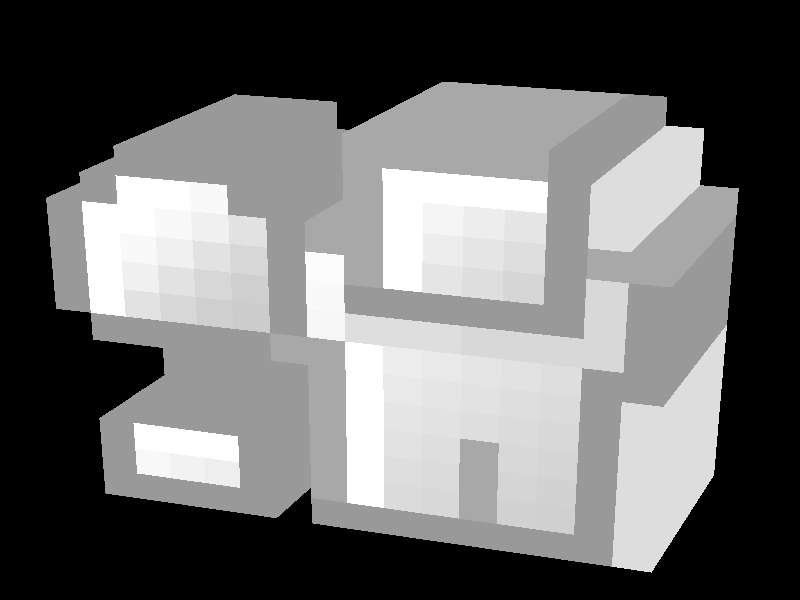#version 3.6;

#declare pixel_finish =
  finish {
    ambient rgb <1.0,1.0,1.0>*.3
    brilliance  2.54
    crand       0.000
    diffuse     0.813
    metallic    0.5
    phong       0.093
    phong_size  .2000
    specular    0.425
    roughness   0.001

    reflection 0
  }

#declare pixel_pigment =
pigment
{
gradient z       //this is the PATTERN_TYPE
      pigment_map {
        [0.0 color <.5, .5, .5>]
        [1.0 color <1, 1, 1>]
      }
      translate<0, 0, -0.5>

}



#declare Camera0 =
camera {
  perspective
  location <2.173,1.520+1,5.820>/2
  up y
  right -1.000*x
  angle 22.000
  sky <-0.083,0.971,-0.223>
  look_at < 0, 0, 0 >
}

light_source {
  < 2, 4, 10 >, color rgb <1, 1, 1>*1.
}

light_source {
    <12, 1, -1.5>, color rgb <.05, .05, .8> * 1.2

    //<12, 1, -1.5>, color rgb <.05, .8, .05> * .9
}

light_source {
    <0, 5, -1.5>, color rgb <.8, .05, .05> * 1.2
    //<0, 5, -1.5>, color rgb <.05, .8, .05> * 1.2
}


light_source {
  < 5, 10, 10 >, color rgb <1.0, 1.0, 1.0>
  parallel
  point_at <0, 0, 0>
}




union {


/*
difference
{

box {
    <-0.4375, -0.4375, -0.5> , <-0.375, -0.375, 0.55>
    scale <1.0, 1.0, .4>
    texture {
        //pigment { color rgbft <0.6, 0.6, 0.6, 0, 0> }
        //pigment { color rgbft <1, 1, 1, 0, 0> }
        pixel_pigment
        finish { pixel_finish }
    }

}
*/
box {
    <-0.437501, -0.437501, -0.5> , <-0.37499, -0.37499, 0.6>
    texture {
 //       pigment { color rgbft <0.6, 0.6, 0.6, 0, 0> }


      pigment { color rgb<0.6, 0.6, 0.6> }



        //pigment { color rgbft <1, 1, 1, 0, 0> }
        finish { pixel_finish }
    }
    scale <1.0, 1.0, .4>
    no_shadow
}
/*
    no_shadow

}
*/




/*
difference
{

box {
    <-0.375, -0.4375, -0.5> , <-0.3125, -0.375, 0.55>
    scale <1.0, 1.0, .4>
    texture {
        //pigment { color rgbft <0.6, 0.6, 0.6, 0, 0> }
        //pigment { color rgbft <1, 1, 1, 0, 0> }
        pixel_pigment
        finish { pixel_finish }
    }

}
*/
box {
    <-0.375001, -0.437501, -0.5> , <-0.31249, -0.37499, 0.6>
    texture {
 //       pigment { color rgbft <0.6, 0.6, 0.6, 0, 0> }


      pigment { color rgb<0.6, 0.6, 0.6> }



        //pigment { color rgbft <1, 1, 1, 0, 0> }
        finish { pixel_finish }
    }
    scale <1.0, 1.0, .4>
    no_shadow
}
/*
    no_shadow

}
*/




/*
difference
{

box {
    <-0.3125, -0.4375, -0.5> , <-0.25, -0.375, 0.55>
    scale <1.0, 1.0, .4>
    texture {
        //pigment { color rgbft <0.6, 0.6, 0.6, 0, 0> }
        //pigment { color rgbft <1, 1, 1, 0, 0> }
        pixel_pigment
        finish { pixel_finish }
    }

}
*/
box {
    <-0.312501, -0.437501, -0.5> , <-0.24999, -0.37499, 0.6>
    texture {
 //       pigment { color rgbft <0.6, 0.6, 0.6, 0, 0> }


      pigment { color rgb<0.6, 0.6, 0.6> }



        //pigment { color rgbft <1, 1, 1, 0, 0> }
        finish { pixel_finish }
    }
    scale <1.0, 1.0, .4>
    no_shadow
}
/*
    no_shadow

}
*/




/*
difference
{

box {
    <-0.25, -0.4375, -0.5> , <-0.1875, -0.375, 0.55>
    scale <1.0, 1.0, .4>
    texture {
        //pigment { color rgbft <0.6, 0.6, 0.6, 0, 0> }
        //pigment { color rgbft <1, 1, 1, 0, 0> }
        pixel_pigment
        finish { pixel_finish }
    }

}
*/
box {
    <-0.250001, -0.437501, -0.5> , <-0.18749, -0.37499, 0.6>
    texture {
 //       pigment { color rgbft <0.6, 0.6, 0.6, 0, 0> }


      pigment { color rgb<0.6, 0.6, 0.6> }



        //pigment { color rgbft <1, 1, 1, 0, 0> }
        finish { pixel_finish }
    }
    scale <1.0, 1.0, .4>
    no_shadow
}
/*
    no_shadow

}
*/




/*
difference
{

box {
    <-0.1875, -0.4375, -0.5> , <-0.125, -0.375, 0.55>
    scale <1.0, 1.0, .4>
    texture {
        //pigment { color rgbft <0.6, 0.6, 0.6, 0, 0> }
        //pigment { color rgbft <1, 1, 1, 0, 0> }
        pixel_pigment
        finish { pixel_finish }
    }

}
*/
box {
    <-0.187501, -0.437501, -0.5> , <-0.12499, -0.37499, 0.6>
    texture {
 //       pigment { color rgbft <0.6, 0.6, 0.6, 0, 0> }


      pigment { color rgb<0.6, 0.6, 0.6> }



        //pigment { color rgbft <1, 1, 1, 0, 0> }
        finish { pixel_finish }
    }
    scale <1.0, 1.0, .4>
    no_shadow
}
/*
    no_shadow

}
*/




/*
difference
{

box {
    <-0.0625, -0.4375, -0.5> , <0.0, -0.375, 0.55>
    scale <1.0, 1.0, .4>
    texture {
        //pigment { color rgbft <0.6, 0.6, 0.6, 0, 0> }
        //pigment { color rgbft <1, 1, 1, 0, 0> }
        pixel_pigment
        finish { pixel_finish }
    }

}
*/
box {
    <-0.062501, -0.437501, -0.5> , <1e-05, -0.37499, 0.6>
    texture {
 //       pigment { color rgbft <0.6, 0.6, 0.6, 0, 0> }


      pigment { color rgb<0.6, 0.6, 0.6> }



        //pigment { color rgbft <1, 1, 1, 0, 0> }
        finish { pixel_finish }
    }
    scale <1.0, 1.0, .4>
    no_shadow
}
/*
    no_shadow

}
*/




/*
difference
{

box {
    <0.0, -0.4375, -0.5> , <0.0625, -0.375, 0.55>
    scale <1.0, 1.0, .4>
    texture {
        //pigment { color rgbft <0.6, 0.6, 0.6, 0, 0> }
        //pigment { color rgbft <1, 1, 1, 0, 0> }
        pixel_pigment
        finish { pixel_finish }
    }

}
*/
box {
    <-1.00000000003e-06, -0.437501, -0.5> , <0.06251, -0.37499, 0.6>
    texture {
 //       pigment { color rgbft <0.6, 0.6, 0.6, 0, 0> }


      pigment { color rgb<0.6, 0.6, 0.6> }



        //pigment { color rgbft <1, 1, 1, 0, 0> }
        finish { pixel_finish }
    }
    scale <1.0, 1.0, .4>
    no_shadow
}
/*
    no_shadow

}
*/




/*
difference
{

box {
    <0.0625, -0.4375, -0.5> , <0.125, -0.375, 0.55>
    scale <1.0, 1.0, .4>
    texture {
        //pigment { color rgbft <0.6, 0.6, 0.6, 0, 0> }
        //pigment { color rgbft <1, 1, 1, 0, 0> }
        pixel_pigment
        finish { pixel_finish }
    }

}
*/
box {
    <0.062499, -0.437501, -0.5> , <0.12501, -0.37499, 0.6>
    texture {
 //       pigment { color rgbft <0.6, 0.6, 0.6, 0, 0> }


      pigment { color rgb<0.6, 0.6, 0.6> }



        //pigment { color rgbft <1, 1, 1, 0, 0> }
        finish { pixel_finish }
    }
    scale <1.0, 1.0, .4>
    no_shadow
}
/*
    no_shadow

}
*/




/*
difference
{

box {
    <0.125, -0.4375, -0.5> , <0.1875, -0.375, 0.55>
    scale <1.0, 1.0, .4>
    texture {
        //pigment { color rgbft <0.6, 0.6, 0.6, 0, 0> }
        //pigment { color rgbft <1, 1, 1, 0, 0> }
        pixel_pigment
        finish { pixel_finish }
    }

}
*/
box {
    <0.124999, -0.437501, -0.5> , <0.18751, -0.37499, 0.6>
    texture {
 //       pigment { color rgbft <0.6, 0.6, 0.6, 0, 0> }


      pigment { color rgb<0.6, 0.6, 0.6> }



        //pigment { color rgbft <1, 1, 1, 0, 0> }
        finish { pixel_finish }
    }
    scale <1.0, 1.0, .4>
    no_shadow
}
/*
    no_shadow

}
*/




/*
difference
{

box {
    <0.1875, -0.4375, -0.5> , <0.25, -0.375, 0.55>
    scale <1.0, 1.0, .4>
    texture {
        //pigment { color rgbft <0.6, 0.6, 0.6, 0, 0> }
        //pigment { color rgbft <1, 1, 1, 0, 0> }
        pixel_pigment
        finish { pixel_finish }
    }

}
*/
box {
    <0.187499, -0.437501, -0.5> , <0.25001, -0.37499, 0.6>
    texture {
 //       pigment { color rgbft <0.6, 0.6, 0.6, 0, 0> }


      pigment { color rgb<0.6, 0.6, 0.6> }



        //pigment { color rgbft <1, 1, 1, 0, 0> }
        finish { pixel_finish }
    }
    scale <1.0, 1.0, .4>
    no_shadow
}
/*
    no_shadow

}
*/




/*
difference
{

box {
    <0.25, -0.4375, -0.5> , <0.3125, -0.375, 0.55>
    scale <1.0, 1.0, .4>
    texture {
        //pigment { color rgbft <0.6, 0.6, 0.6, 0, 0> }
        //pigment { color rgbft <1, 1, 1, 0, 0> }
        pixel_pigment
        finish { pixel_finish }
    }

}
*/
box {
    <0.249999, -0.437501, -0.5> , <0.31251, -0.37499, 0.6>
    texture {
 //       pigment { color rgbft <0.6, 0.6, 0.6, 0, 0> }


      pigment { color rgb<0.6, 0.6, 0.6> }



        //pigment { color rgbft <1, 1, 1, 0, 0> }
        finish { pixel_finish }
    }
    scale <1.0, 1.0, .4>
    no_shadow
}
/*
    no_shadow

}
*/




/*
difference
{

box {
    <0.3125, -0.4375, -0.5> , <0.375, -0.375, 0.55>
    scale <1.0, 1.0, .4>
    texture {
        //pigment { color rgbft <0.6, 0.6, 0.6, 0, 0> }
        //pigment { color rgbft <1, 1, 1, 0, 0> }
        pixel_pigment
        finish { pixel_finish }
    }

}
*/
box {
    <0.312499, -0.437501, -0.5> , <0.37501, -0.37499, 0.6>
    texture {
 //       pigment { color rgbft <0.6, 0.6, 0.6, 0, 0> }


      pigment { color rgb<0.6, 0.6, 0.6> }



        //pigment { color rgbft <1, 1, 1, 0, 0> }
        finish { pixel_finish }
    }
    scale <1.0, 1.0, .4>
    no_shadow
}
/*
    no_shadow

}
*/




/*
difference
{

box {
    <0.375, -0.4375, -0.5> , <0.4375, -0.375, 0.55>
    scale <1.0, 1.0, .4>
    texture {
        //pigment { color rgbft <0.6, 0.6, 0.6, 0, 0> }
        //pigment { color rgbft <1, 1, 1, 0, 0> }
        pixel_pigment
        finish { pixel_finish }
    }

}
*/
box {
    <0.374999, -0.437501, -0.5> , <0.43751, -0.37499, 0.6>
    texture {
 //       pigment { color rgbft <0.6, 0.6, 0.6, 0, 0> }


      pigment { color rgb<0.6, 0.6, 0.6> }



        //pigment { color rgbft <1, 1, 1, 0, 0> }
        finish { pixel_finish }
    }
    scale <1.0, 1.0, .4>
    no_shadow
}
/*
    no_shadow

}
*/




/*
difference
{

box {
    <0.4375, -0.4375, -0.5> , <0.5, -0.375, 0.55>
    scale <1.0, 1.0, .4>
    texture {
        //pigment { color rgbft <0.866666666667, 0.866666666667, 0.866666666667, 0, 0> }
        //pigment { color rgbft <1, 1, 1, 0, 0> }
        pixel_pigment
        finish { pixel_finish }
    }

}
*/
box {
    <0.437499, -0.437501, -0.5> , <0.50001, -0.37499, 0.6>
    texture {
 //       pigment { color rgbft <0.866666666667, 0.866666666667, 0.866666666667, 0, 0> }


      pigment { color rgb<0.866666666667, 0.866666666667, 0.866666666667> }



        //pigment { color rgbft <1, 1, 1, 0, 0> }
        finish { pixel_finish }
    }
    scale <1.0, 1.0, .4>
    no_shadow
}
/*
    no_shadow

}
*/




/*
difference
{

box {
    <-0.4375, -0.375, -0.5> , <-0.375, -0.3125, 0.55>
    scale <1.0, 1.0, .4>
    texture {
        //pigment { color rgbft <0.6, 0.6, 0.6, 0, 0> }
        //pigment { color rgbft <1, 1, 1, 0, 0> }
        pixel_pigment
        finish { pixel_finish }
    }

}
*/
box {
    <-0.437501, -0.375001, -0.5> , <-0.37499, -0.31249, 0.6>
    texture {
 //       pigment { color rgbft <0.6, 0.6, 0.6, 0, 0> }


      pigment { color rgb<0.6, 0.6, 0.6> }



        //pigment { color rgbft <1, 1, 1, 0, 0> }
        finish { pixel_finish }
    }
    scale <1.0, 1.0, .4>
    no_shadow
}
/*
    no_shadow

}
*/




/*
difference
{

box {
    <-0.375, -0.375, -0.5> , <-0.3125, -0.3125, 0.55>
    scale <1.0, 1.0, .4>
    texture {
        //pigment { color rgbft <0.972549019608, 0.972549019608, 0.972549019608, 0, 0> }
        //pigment { color rgbft <1, 1, 1, 0, 0> }
        pixel_pigment
        finish { pixel_finish }
    }

}
*/
box {
    <-0.375001, -0.375001, -0.5> , <-0.31249, -0.31249, 0.6>
    texture {
 //       pigment { color rgbft <0.972549019608, 0.972549019608, 0.972549019608, 0, 0> }


      pigment { color rgb<0.972549019608, 0.972549019608, 0.972549019608> }



        //pigment { color rgbft <1, 1, 1, 0, 0> }
        finish { pixel_finish }
    }
    scale <1.0, 1.0, .4>
    no_shadow
}
/*
    no_shadow

}
*/




/*
difference
{

box {
    <-0.3125, -0.375, -0.5> , <-0.25, -0.3125, 0.55>
    scale <1.0, 1.0, .4>
    texture {
        //pigment { color rgbft <0.949019607843, 0.949019607843, 0.949019607843, 0, 0> }
        //pigment { color rgbft <1, 1, 1, 0, 0> }
        pixel_pigment
        finish { pixel_finish }
    }

}
*/
box {
    <-0.312501, -0.375001, -0.5> , <-0.24999, -0.31249, 0.6>
    texture {
 //       pigment { color rgbft <0.949019607843, 0.949019607843, 0.949019607843, 0, 0> }


      pigment { color rgb<0.949019607843, 0.949019607843, 0.949019607843> }



        //pigment { color rgbft <1, 1, 1, 0, 0> }
        finish { pixel_finish }
    }
    scale <1.0, 1.0, .4>
    no_shadow
}
/*
    no_shadow

}
*/




/*
difference
{

box {
    <-0.25, -0.375, -0.5> , <-0.1875, -0.3125, 0.55>
    scale <1.0, 1.0, .4>
    texture {
        //pigment { color rgbft <0.933333333333, 0.933333333333, 0.933333333333, 0, 0> }
        //pigment { color rgbft <1, 1, 1, 0, 0> }
        pixel_pigment
        finish { pixel_finish }
    }

}
*/
box {
    <-0.250001, -0.375001, -0.5> , <-0.18749, -0.31249, 0.6>
    texture {
 //       pigment { color rgbft <0.933333333333, 0.933333333333, 0.933333333333, 0, 0> }


      pigment { color rgb<0.933333333333, 0.933333333333, 0.933333333333> }



        //pigment { color rgbft <1, 1, 1, 0, 0> }
        finish { pixel_finish }
    }
    scale <1.0, 1.0, .4>
    no_shadow
}
/*
    no_shadow

}
*/




/*
difference
{

box {
    <-0.1875, -0.375, -0.5> , <-0.125, -0.3125, 0.55>
    scale <1.0, 1.0, .4>
    texture {
        //pigment { color rgbft <0.6, 0.6, 0.6, 0, 0> }
        //pigment { color rgbft <1, 1, 1, 0, 0> }
        pixel_pigment
        finish { pixel_finish }
    }

}
*/
box {
    <-0.187501, -0.375001, -0.5> , <-0.12499, -0.31249, 0.6>
    texture {
 //       pigment { color rgbft <0.6, 0.6, 0.6, 0, 0> }


      pigment { color rgb<0.6, 0.6, 0.6> }



        //pigment { color rgbft <1, 1, 1, 0, 0> }
        finish { pixel_finish }
    }
    scale <1.0, 1.0, .4>
    no_shadow
}
/*
    no_shadow

}
*/




/*
difference
{

box {
    <-0.0625, -0.375, -0.5> , <0.0, -0.3125, 0.55>
    scale <1.0, 1.0, .4>
    texture {
        //pigment { color rgbft <0.658823529412, 0.658823529412, 0.658823529412, 0, 0> }
        //pigment { color rgbft <1, 1, 1, 0, 0> }
        pixel_pigment
        finish { pixel_finish }
    }

}
*/
box {
    <-0.062501, -0.375001, -0.5> , <1e-05, -0.31249, 0.6>
    texture {
 //       pigment { color rgbft <0.658823529412, 0.658823529412, 0.658823529412, 0, 0> }


      pigment { color rgb<0.658823529412, 0.658823529412, 0.658823529412> }



        //pigment { color rgbft <1, 1, 1, 0, 0> }
        finish { pixel_finish }
    }
    scale <1.0, 1.0, .4>
    no_shadow
}
/*
    no_shadow

}
*/




/*
difference
{

box {
    <0.0, -0.375, -0.5> , <0.0625, -0.3125, 0.55>
    scale <1.0, 1.0, .4>
    texture {
        //pigment { color rgbft <1.0, 1.0, 1.0, 0, 0> }
        //pigment { color rgbft <1, 1, 1, 0, 0> }
        pixel_pigment
        finish { pixel_finish }
    }

}
*/
box {
    <-1.00000000003e-06, -0.375001, -0.5> , <0.06251, -0.31249, 0.6>
    texture {
 //       pigment { color rgbft <1.0, 1.0, 1.0, 0, 0> }


      pigment { color rgb<1.0, 1.0, 1.0> }



        //pigment { color rgbft <1, 1, 1, 0, 0> }
        finish { pixel_finish }
    }
    scale <1.0, 1.0, .4>
    no_shadow
}
/*
    no_shadow

}
*/




/*
difference
{

box {
    <0.0625, -0.375, -0.5> , <0.125, -0.3125, 0.55>
    scale <1.0, 1.0, .4>
    texture {
        //pigment { color rgbft <0.858823529412, 0.858823529412, 0.858823529412, 0, 0> }
        //pigment { color rgbft <1, 1, 1, 0, 0> }
        pixel_pigment
        finish { pixel_finish }
    }

}
*/
box {
    <0.062499, -0.375001, -0.5> , <0.12501, -0.31249, 0.6>
    texture {
 //       pigment { color rgbft <0.858823529412, 0.858823529412, 0.858823529412, 0, 0> }


      pigment { color rgb<0.858823529412, 0.858823529412, 0.858823529412> }



        //pigment { color rgbft <1, 1, 1, 0, 0> }
        finish { pixel_finish }
    }
    scale <1.0, 1.0, .4>
    no_shadow
}
/*
    no_shadow

}
*/




/*
difference
{

box {
    <0.125, -0.375, -0.5> , <0.1875, -0.3125, 0.55>
    scale <1.0, 1.0, .4>
    texture {
        //pigment { color rgbft <0.847058823529, 0.847058823529, 0.847058823529, 0, 0> }
        //pigment { color rgbft <1, 1, 1, 0, 0> }
        pixel_pigment
        finish { pixel_finish }
    }

}
*/
box {
    <0.124999, -0.375001, -0.5> , <0.18751, -0.31249, 0.6>
    texture {
 //       pigment { color rgbft <0.847058823529, 0.847058823529, 0.847058823529, 0, 0> }


      pigment { color rgb<0.847058823529, 0.847058823529, 0.847058823529> }



        //pigment { color rgbft <1, 1, 1, 0, 0> }
        finish { pixel_finish }
    }
    scale <1.0, 1.0, .4>
    no_shadow
}
/*
    no_shadow

}
*/




/*
difference
{

box {
    <0.1875, -0.375, -0.5> , <0.25, -0.3125, 0.55>
    scale <1.0, 1.0, .4>
    texture {
        //pigment { color rgbft <0.658823529412, 0.658823529412, 0.658823529412, 0, 0> }
        //pigment { color rgbft <1, 1, 1, 0, 0> }
        pixel_pigment
        finish { pixel_finish }
    }

}
*/
box {
    <0.187499, -0.375001, -0.5> , <0.25001, -0.31249, 0.6>
    texture {
 //       pigment { color rgbft <0.658823529412, 0.658823529412, 0.658823529412, 0, 0> }


      pigment { color rgb<0.658823529412, 0.658823529412, 0.658823529412> }



        //pigment { color rgbft <1, 1, 1, 0, 0> }
        finish { pixel_finish }
    }
    scale <1.0, 1.0, .4>
    no_shadow
}
/*
    no_shadow

}
*/




/*
difference
{

box {
    <0.25, -0.375, -0.5> , <0.3125, -0.3125, 0.55>
    scale <1.0, 1.0, .4>
    texture {
        //pigment { color rgbft <0.823529411765, 0.823529411765, 0.823529411765, 0, 0> }
        //pigment { color rgbft <1, 1, 1, 0, 0> }
        pixel_pigment
        finish { pixel_finish }
    }

}
*/
box {
    <0.249999, -0.375001, -0.5> , <0.31251, -0.31249, 0.6>
    texture {
 //       pigment { color rgbft <0.823529411765, 0.823529411765, 0.823529411765, 0, 0> }


      pigment { color rgb<0.823529411765, 0.823529411765, 0.823529411765> }



        //pigment { color rgbft <1, 1, 1, 0, 0> }
        finish { pixel_finish }
    }
    scale <1.0, 1.0, .4>
    no_shadow
}
/*
    no_shadow

}
*/




/*
difference
{

box {
    <0.3125, -0.375, -0.5> , <0.375, -0.3125, 0.55>
    scale <1.0, 1.0, .4>
    texture {
        //pigment { color rgbft <0.81568627451, 0.81568627451, 0.81568627451, 0, 0> }
        //pigment { color rgbft <1, 1, 1, 0, 0> }
        pixel_pigment
        finish { pixel_finish }
    }

}
*/
box {
    <0.312499, -0.375001, -0.5> , <0.37501, -0.31249, 0.6>
    texture {
 //       pigment { color rgbft <0.81568627451, 0.81568627451, 0.81568627451, 0, 0> }


      pigment { color rgb<0.81568627451, 0.81568627451, 0.81568627451> }



        //pigment { color rgbft <1, 1, 1, 0, 0> }
        finish { pixel_finish }
    }
    scale <1.0, 1.0, .4>
    no_shadow
}
/*
    no_shadow

}
*/




/*
difference
{

box {
    <0.375, -0.375, -0.5> , <0.4375, -0.3125, 0.55>
    scale <1.0, 1.0, .4>
    texture {
        //pigment { color rgbft <0.6, 0.6, 0.6, 0, 0> }
        //pigment { color rgbft <1, 1, 1, 0, 0> }
        pixel_pigment
        finish { pixel_finish }
    }

}
*/
box {
    <0.374999, -0.375001, -0.5> , <0.43751, -0.31249, 0.6>
    texture {
 //       pigment { color rgbft <0.6, 0.6, 0.6, 0, 0> }


      pigment { color rgb<0.6, 0.6, 0.6> }



        //pigment { color rgbft <1, 1, 1, 0, 0> }
        finish { pixel_finish }
    }
    scale <1.0, 1.0, .4>
    no_shadow
}
/*
    no_shadow

}
*/




/*
difference
{

box {
    <0.4375, -0.375, -0.5> , <0.5, -0.3125, 0.55>
    scale <1.0, 1.0, .4>
    texture {
        //pigment { color rgbft <0.866666666667, 0.866666666667, 0.866666666667, 0, 0> }
        //pigment { color rgbft <1, 1, 1, 0, 0> }
        pixel_pigment
        finish { pixel_finish }
    }

}
*/
box {
    <0.437499, -0.375001, -0.5> , <0.50001, -0.31249, 0.6>
    texture {
 //       pigment { color rgbft <0.866666666667, 0.866666666667, 0.866666666667, 0, 0> }


      pigment { color rgb<0.866666666667, 0.866666666667, 0.866666666667> }



        //pigment { color rgbft <1, 1, 1, 0, 0> }
        finish { pixel_finish }
    }
    scale <1.0, 1.0, .4>
    no_shadow
}
/*
    no_shadow

}
*/




/*
difference
{

box {
    <-0.4375, -0.3125, -0.5> , <-0.375, -0.25, 0.55>
    scale <1.0, 1.0, .4>
    texture {
        //pigment { color rgbft <0.6, 0.6, 0.6, 0, 0> }
        //pigment { color rgbft <1, 1, 1, 0, 0> }
        pixel_pigment
        finish { pixel_finish }
    }

}
*/
box {
    <-0.437501, -0.312501, -0.5> , <-0.37499, -0.24999, 0.6>
    texture {
 //       pigment { color rgbft <0.6, 0.6, 0.6, 0, 0> }


      pigment { color rgb<0.6, 0.6, 0.6> }



        //pigment { color rgbft <1, 1, 1, 0, 0> }
        finish { pixel_finish }
    }
    scale <1.0, 1.0, .4>
    no_shadow
}
/*
    no_shadow

}
*/




/*
difference
{

box {
    <-0.375, -0.3125, -0.5> , <-0.3125, -0.25, 0.55>
    scale <1.0, 1.0, .4>
    texture {
        //pigment { color rgbft <1.0, 1.0, 1.0, 0, 0> }
        //pigment { color rgbft <1, 1, 1, 0, 0> }
        pixel_pigment
        finish { pixel_finish }
    }

}
*/
box {
    <-0.375001, -0.312501, -0.5> , <-0.31249, -0.24999, 0.6>
    texture {
 //       pigment { color rgbft <1.0, 1.0, 1.0, 0, 0> }


      pigment { color rgb<1.0, 1.0, 1.0> }



        //pigment { color rgbft <1, 1, 1, 0, 0> }
        finish { pixel_finish }
    }
    scale <1.0, 1.0, .4>
    no_shadow
}
/*
    no_shadow

}
*/




/*
difference
{

box {
    <-0.3125, -0.3125, -0.5> , <-0.25, -0.25, 0.55>
    scale <1.0, 1.0, .4>
    texture {
        //pigment { color rgbft <1.0, 1.0, 1.0, 0, 0> }
        //pigment { color rgbft <1, 1, 1, 0, 0> }
        pixel_pigment
        finish { pixel_finish }
    }

}
*/
box {
    <-0.312501, -0.312501, -0.5> , <-0.24999, -0.24999, 0.6>
    texture {
 //       pigment { color rgbft <1.0, 1.0, 1.0, 0, 0> }


      pigment { color rgb<1.0, 1.0, 1.0> }



        //pigment { color rgbft <1, 1, 1, 0, 0> }
        finish { pixel_finish }
    }
    scale <1.0, 1.0, .4>
    no_shadow
}
/*
    no_shadow

}
*/




/*
difference
{

box {
    <-0.25, -0.3125, -0.5> , <-0.1875, -0.25, 0.55>
    scale <1.0, 1.0, .4>
    texture {
        //pigment { color rgbft <1.0, 1.0, 1.0, 0, 0> }
        //pigment { color rgbft <1, 1, 1, 0, 0> }
        pixel_pigment
        finish { pixel_finish }
    }

}
*/
box {
    <-0.250001, -0.312501, -0.5> , <-0.18749, -0.24999, 0.6>
    texture {
 //       pigment { color rgbft <1.0, 1.0, 1.0, 0, 0> }


      pigment { color rgb<1.0, 1.0, 1.0> }



        //pigment { color rgbft <1, 1, 1, 0, 0> }
        finish { pixel_finish }
    }
    scale <1.0, 1.0, .4>
    no_shadow
}
/*
    no_shadow

}
*/




/*
difference
{

box {
    <-0.1875, -0.3125, -0.5> , <-0.125, -0.25, 0.55>
    scale <1.0, 1.0, .4>
    texture {
        //pigment { color rgbft <0.6, 0.6, 0.6, 0, 0> }
        //pigment { color rgbft <1, 1, 1, 0, 0> }
        pixel_pigment
        finish { pixel_finish }
    }

}
*/
box {
    <-0.187501, -0.312501, -0.5> , <-0.12499, -0.24999, 0.6>
    texture {
 //       pigment { color rgbft <0.6, 0.6, 0.6, 0, 0> }


      pigment { color rgb<0.6, 0.6, 0.6> }



        //pigment { color rgbft <1, 1, 1, 0, 0> }
        finish { pixel_finish }
    }
    scale <1.0, 1.0, .4>
    no_shadow
}
/*
    no_shadow

}
*/




/*
difference
{

box {
    <-0.0625, -0.3125, -0.5> , <0.0, -0.25, 0.55>
    scale <1.0, 1.0, .4>
    texture {
        //pigment { color rgbft <0.658823529412, 0.658823529412, 0.658823529412, 0, 0> }
        //pigment { color rgbft <1, 1, 1, 0, 0> }
        pixel_pigment
        finish { pixel_finish }
    }

}
*/
box {
    <-0.062501, -0.312501, -0.5> , <1e-05, -0.24999, 0.6>
    texture {
 //       pigment { color rgbft <0.658823529412, 0.658823529412, 0.658823529412, 0, 0> }


      pigment { color rgb<0.658823529412, 0.658823529412, 0.658823529412> }



        //pigment { color rgbft <1, 1, 1, 0, 0> }
        finish { pixel_finish }
    }
    scale <1.0, 1.0, .4>
    no_shadow
}
/*
    no_shadow

}
*/




/*
difference
{

box {
    <0.0, -0.3125, -0.5> , <0.0625, -0.25, 0.55>
    scale <1.0, 1.0, .4>
    texture {
        //pigment { color rgbft <1.0, 1.0, 1.0, 0, 0> }
        //pigment { color rgbft <1, 1, 1, 0, 0> }
        pixel_pigment
        finish { pixel_finish }
    }

}
*/
box {
    <-1.00000000003e-06, -0.312501, -0.5> , <0.06251, -0.24999, 0.6>
    texture {
 //       pigment { color rgbft <1.0, 1.0, 1.0, 0, 0> }


      pigment { color rgb<1.0, 1.0, 1.0> }



        //pigment { color rgbft <1, 1, 1, 0, 0> }
        finish { pixel_finish }
    }
    scale <1.0, 1.0, .4>
    no_shadow
}
/*
    no_shadow

}
*/




/*
difference
{

box {
    <0.0625, -0.3125, -0.5> , <0.125, -0.25, 0.55>
    scale <1.0, 1.0, .4>
    texture {
        //pigment { color rgbft <0.870588235294, 0.870588235294, 0.870588235294, 0, 0> }
        //pigment { color rgbft <1, 1, 1, 0, 0> }
        pixel_pigment
        finish { pixel_finish }
    }

}
*/
box {
    <0.062499, -0.312501, -0.5> , <0.12501, -0.24999, 0.6>
    texture {
 //       pigment { color rgbft <0.870588235294, 0.870588235294, 0.870588235294, 0, 0> }


      pigment { color rgb<0.870588235294, 0.870588235294, 0.870588235294> }



        //pigment { color rgbft <1, 1, 1, 0, 0> }
        finish { pixel_finish }
    }
    scale <1.0, 1.0, .4>
    no_shadow
}
/*
    no_shadow

}
*/




/*
difference
{

box {
    <0.125, -0.3125, -0.5> , <0.1875, -0.25, 0.55>
    scale <1.0, 1.0, .4>
    texture {
        //pigment { color rgbft <0.858823529412, 0.858823529412, 0.858823529412, 0, 0> }
        //pigment { color rgbft <1, 1, 1, 0, 0> }
        pixel_pigment
        finish { pixel_finish }
    }

}
*/
box {
    <0.124999, -0.312501, -0.5> , <0.18751, -0.24999, 0.6>
    texture {
 //       pigment { color rgbft <0.858823529412, 0.858823529412, 0.858823529412, 0, 0> }


      pigment { color rgb<0.858823529412, 0.858823529412, 0.858823529412> }



        //pigment { color rgbft <1, 1, 1, 0, 0> }
        finish { pixel_finish }
    }
    scale <1.0, 1.0, .4>
    no_shadow
}
/*
    no_shadow

}
*/




/*
difference
{

box {
    <0.1875, -0.3125, -0.5> , <0.25, -0.25, 0.55>
    scale <1.0, 1.0, .4>
    texture {
        //pigment { color rgbft <0.658823529412, 0.658823529412, 0.658823529412, 0, 0> }
        //pigment { color rgbft <1, 1, 1, 0, 0> }
        pixel_pigment
        finish { pixel_finish }
    }

}
*/
box {
    <0.187499, -0.312501, -0.5> , <0.25001, -0.24999, 0.6>
    texture {
 //       pigment { color rgbft <0.658823529412, 0.658823529412, 0.658823529412, 0, 0> }


      pigment { color rgb<0.658823529412, 0.658823529412, 0.658823529412> }



        //pigment { color rgbft <1, 1, 1, 0, 0> }
        finish { pixel_finish }
    }
    scale <1.0, 1.0, .4>
    no_shadow
}
/*
    no_shadow

}
*/




/*
difference
{

box {
    <0.25, -0.3125, -0.5> , <0.3125, -0.25, 0.55>
    scale <1.0, 1.0, .4>
    texture {
        //pigment { color rgbft <0.835294117647, 0.835294117647, 0.835294117647, 0, 0> }
        //pigment { color rgbft <1, 1, 1, 0, 0> }
        pixel_pigment
        finish { pixel_finish }
    }

}
*/
box {
    <0.249999, -0.312501, -0.5> , <0.31251, -0.24999, 0.6>
    texture {
 //       pigment { color rgbft <0.835294117647, 0.835294117647, 0.835294117647, 0, 0> }


      pigment { color rgb<0.835294117647, 0.835294117647, 0.835294117647> }



        //pigment { color rgbft <1, 1, 1, 0, 0> }
        finish { pixel_finish }
    }
    scale <1.0, 1.0, .4>
    no_shadow
}
/*
    no_shadow

}
*/




/*
difference
{

box {
    <0.3125, -0.3125, -0.5> , <0.375, -0.25, 0.55>
    scale <1.0, 1.0, .4>
    texture {
        //pigment { color rgbft <0.823529411765, 0.823529411765, 0.823529411765, 0, 0> }
        //pigment { color rgbft <1, 1, 1, 0, 0> }
        pixel_pigment
        finish { pixel_finish }
    }

}
*/
box {
    <0.312499, -0.312501, -0.5> , <0.37501, -0.24999, 0.6>
    texture {
 //       pigment { color rgbft <0.823529411765, 0.823529411765, 0.823529411765, 0, 0> }


      pigment { color rgb<0.823529411765, 0.823529411765, 0.823529411765> }



        //pigment { color rgbft <1, 1, 1, 0, 0> }
        finish { pixel_finish }
    }
    scale <1.0, 1.0, .4>
    no_shadow
}
/*
    no_shadow

}
*/




/*
difference
{

box {
    <0.375, -0.3125, -0.5> , <0.4375, -0.25, 0.55>
    scale <1.0, 1.0, .4>
    texture {
        //pigment { color rgbft <0.6, 0.6, 0.6, 0, 0> }
        //pigment { color rgbft <1, 1, 1, 0, 0> }
        pixel_pigment
        finish { pixel_finish }
    }

}
*/
box {
    <0.374999, -0.312501, -0.5> , <0.43751, -0.24999, 0.6>
    texture {
 //       pigment { color rgbft <0.6, 0.6, 0.6, 0, 0> }


      pigment { color rgb<0.6, 0.6, 0.6> }



        //pigment { color rgbft <1, 1, 1, 0, 0> }
        finish { pixel_finish }
    }
    scale <1.0, 1.0, .4>
    no_shadow
}
/*
    no_shadow

}
*/




/*
difference
{

box {
    <0.4375, -0.3125, -0.5> , <0.5, -0.25, 0.55>
    scale <1.0, 1.0, .4>
    texture {
        //pigment { color rgbft <0.866666666667, 0.866666666667, 0.866666666667, 0, 0> }
        //pigment { color rgbft <1, 1, 1, 0, 0> }
        pixel_pigment
        finish { pixel_finish }
    }

}
*/
box {
    <0.437499, -0.312501, -0.5> , <0.50001, -0.24999, 0.6>
    texture {
 //       pigment { color rgbft <0.866666666667, 0.866666666667, 0.866666666667, 0, 0> }


      pigment { color rgb<0.866666666667, 0.866666666667, 0.866666666667> }



        //pigment { color rgbft <1, 1, 1, 0, 0> }
        finish { pixel_finish }
    }
    scale <1.0, 1.0, .4>
    no_shadow
}
/*
    no_shadow

}
*/




/*
difference
{

box {
    <-0.375, -0.25, -0.5> , <-0.3125, -0.1875, 0.55>
    scale <1.0, 1.0, .4>
    texture {
        //pigment { color rgbft <0.6, 0.6, 0.6, 0, 0> }
        //pigment { color rgbft <1, 1, 1, 0, 0> }
        pixel_pigment
        finish { pixel_finish }
    }

}
*/
box {
    <-0.375001, -0.250001, -0.5> , <-0.31249, -0.18749, 0.6>
    texture {
 //       pigment { color rgbft <0.6, 0.6, 0.6, 0, 0> }


      pigment { color rgb<0.6, 0.6, 0.6> }



        //pigment { color rgbft <1, 1, 1, 0, 0> }
        finish { pixel_finish }
    }
    scale <1.0, 1.0, .4>
    no_shadow
}
/*
    no_shadow

}
*/




/*
difference
{

box {
    <-0.3125, -0.25, -0.5> , <-0.25, -0.1875, 0.55>
    scale <1.0, 1.0, .4>
    texture {
        //pigment { color rgbft <0.6, 0.6, 0.6, 0, 0> }
        //pigment { color rgbft <1, 1, 1, 0, 0> }
        pixel_pigment
        finish { pixel_finish }
    }

}
*/
box {
    <-0.312501, -0.250001, -0.5> , <-0.24999, -0.18749, 0.6>
    texture {
 //       pigment { color rgbft <0.6, 0.6, 0.6, 0, 0> }


      pigment { color rgb<0.6, 0.6, 0.6> }



        //pigment { color rgbft <1, 1, 1, 0, 0> }
        finish { pixel_finish }
    }
    scale <1.0, 1.0, .4>
    no_shadow
}
/*
    no_shadow

}
*/




/*
difference
{

box {
    <-0.25, -0.25, -0.5> , <-0.1875, -0.1875, 0.55>
    scale <1.0, 1.0, .4>
    texture {
        //pigment { color rgbft <0.6, 0.6, 0.6, 0, 0> }
        //pigment { color rgbft <1, 1, 1, 0, 0> }
        pixel_pigment
        finish { pixel_finish }
    }

}
*/
box {
    <-0.250001, -0.250001, -0.5> , <-0.18749, -0.18749, 0.6>
    texture {
 //       pigment { color rgbft <0.6, 0.6, 0.6, 0, 0> }


      pigment { color rgb<0.6, 0.6, 0.6> }



        //pigment { color rgbft <1, 1, 1, 0, 0> }
        finish { pixel_finish }
    }
    scale <1.0, 1.0, .4>
    no_shadow
}
/*
    no_shadow

}
*/




/*
difference
{

box {
    <-0.0625, -0.25, -0.5> , <0.0, -0.1875, 0.55>
    scale <1.0, 1.0, .4>
    texture {
        //pigment { color rgbft <0.658823529412, 0.658823529412, 0.658823529412, 0, 0> }
        //pigment { color rgbft <1, 1, 1, 0, 0> }
        pixel_pigment
        finish { pixel_finish }
    }

}
*/
box {
    <-0.062501, -0.250001, -0.5> , <1e-05, -0.18749, 0.6>
    texture {
 //       pigment { color rgbft <0.658823529412, 0.658823529412, 0.658823529412, 0, 0> }


      pigment { color rgb<0.658823529412, 0.658823529412, 0.658823529412> }



        //pigment { color rgbft <1, 1, 1, 0, 0> }
        finish { pixel_finish }
    }
    scale <1.0, 1.0, .4>
    no_shadow
}
/*
    no_shadow

}
*/




/*
difference
{

box {
    <0.0, -0.25, -0.5> , <0.0625, -0.1875, 0.55>
    scale <1.0, 1.0, .4>
    texture {
        //pigment { color rgbft <1.0, 1.0, 1.0, 0, 0> }
        //pigment { color rgbft <1, 1, 1, 0, 0> }
        pixel_pigment
        finish { pixel_finish }
    }

}
*/
box {
    <-1.00000000003e-06, -0.250001, -0.5> , <0.06251, -0.18749, 0.6>
    texture {
 //       pigment { color rgbft <1.0, 1.0, 1.0, 0, 0> }


      pigment { color rgb<1.0, 1.0, 1.0> }



        //pigment { color rgbft <1, 1, 1, 0, 0> }
        finish { pixel_finish }
    }
    scale <1.0, 1.0, .4>
    no_shadow
}
/*
    no_shadow

}
*/




/*
difference
{

box {
    <0.0625, -0.25, -0.5> , <0.125, -0.1875, 0.55>
    scale <1.0, 1.0, .4>
    texture {
        //pigment { color rgbft <0.886274509804, 0.886274509804, 0.886274509804, 0, 0> }
        //pigment { color rgbft <1, 1, 1, 0, 0> }
        pixel_pigment
        finish { pixel_finish }
    }

}
*/
box {
    <0.062499, -0.250001, -0.5> , <0.12501, -0.18749, 0.6>
    texture {
 //       pigment { color rgbft <0.886274509804, 0.886274509804, 0.886274509804, 0, 0> }


      pigment { color rgb<0.886274509804, 0.886274509804, 0.886274509804> }



        //pigment { color rgbft <1, 1, 1, 0, 0> }
        finish { pixel_finish }
    }
    scale <1.0, 1.0, .4>
    no_shadow
}
/*
    no_shadow

}
*/




/*
difference
{

box {
    <0.125, -0.25, -0.5> , <0.1875, -0.1875, 0.55>
    scale <1.0, 1.0, .4>
    texture {
        //pigment { color rgbft <0.870588235294, 0.870588235294, 0.870588235294, 0, 0> }
        //pigment { color rgbft <1, 1, 1, 0, 0> }
        pixel_pigment
        finish { pixel_finish }
    }

}
*/
box {
    <0.124999, -0.250001, -0.5> , <0.18751, -0.18749, 0.6>
    texture {
 //       pigment { color rgbft <0.870588235294, 0.870588235294, 0.870588235294, 0, 0> }


      pigment { color rgb<0.870588235294, 0.870588235294, 0.870588235294> }



        //pigment { color rgbft <1, 1, 1, 0, 0> }
        finish { pixel_finish }
    }
    scale <1.0, 1.0, .4>
    no_shadow
}
/*
    no_shadow

}
*/




/*
difference
{

box {
    <0.1875, -0.25, -0.5> , <0.25, -0.1875, 0.55>
    scale <1.0, 1.0, .4>
    texture {
        //pigment { color rgbft <0.658823529412, 0.658823529412, 0.658823529412, 0, 0> }
        //pigment { color rgbft <1, 1, 1, 0, 0> }
        pixel_pigment
        finish { pixel_finish }
    }

}
*/
box {
    <0.187499, -0.250001, -0.5> , <0.25001, -0.18749, 0.6>
    texture {
 //       pigment { color rgbft <0.658823529412, 0.658823529412, 0.658823529412, 0, 0> }


      pigment { color rgb<0.658823529412, 0.658823529412, 0.658823529412> }



        //pigment { color rgbft <1, 1, 1, 0, 0> }
        finish { pixel_finish }
    }
    scale <1.0, 1.0, .4>
    no_shadow
}
/*
    no_shadow

}
*/




/*
difference
{

box {
    <0.25, -0.25, -0.5> , <0.3125, -0.1875, 0.55>
    scale <1.0, 1.0, .4>
    texture {
        //pigment { color rgbft <0.847058823529, 0.847058823529, 0.847058823529, 0, 0> }
        //pigment { color rgbft <1, 1, 1, 0, 0> }
        pixel_pigment
        finish { pixel_finish }
    }

}
*/
box {
    <0.249999, -0.250001, -0.5> , <0.31251, -0.18749, 0.6>
    texture {
 //       pigment { color rgbft <0.847058823529, 0.847058823529, 0.847058823529, 0, 0> }


      pigment { color rgb<0.847058823529, 0.847058823529, 0.847058823529> }



        //pigment { color rgbft <1, 1, 1, 0, 0> }
        finish { pixel_finish }
    }
    scale <1.0, 1.0, .4>
    no_shadow
}
/*
    no_shadow

}
*/




/*
difference
{

box {
    <0.3125, -0.25, -0.5> , <0.375, -0.1875, 0.55>
    scale <1.0, 1.0, .4>
    texture {
        //pigment { color rgbft <0.835294117647, 0.835294117647, 0.835294117647, 0, 0> }
        //pigment { color rgbft <1, 1, 1, 0, 0> }
        pixel_pigment
        finish { pixel_finish }
    }

}
*/
box {
    <0.312499, -0.250001, -0.5> , <0.37501, -0.18749, 0.6>
    texture {
 //       pigment { color rgbft <0.835294117647, 0.835294117647, 0.835294117647, 0, 0> }


      pigment { color rgb<0.835294117647, 0.835294117647, 0.835294117647> }



        //pigment { color rgbft <1, 1, 1, 0, 0> }
        finish { pixel_finish }
    }
    scale <1.0, 1.0, .4>
    no_shadow
}
/*
    no_shadow

}
*/




/*
difference
{

box {
    <0.375, -0.25, -0.5> , <0.4375, -0.1875, 0.55>
    scale <1.0, 1.0, .4>
    texture {
        //pigment { color rgbft <0.6, 0.6, 0.6, 0, 0> }
        //pigment { color rgbft <1, 1, 1, 0, 0> }
        pixel_pigment
        finish { pixel_finish }
    }

}
*/
box {
    <0.374999, -0.250001, -0.5> , <0.43751, -0.18749, 0.6>
    texture {
 //       pigment { color rgbft <0.6, 0.6, 0.6, 0, 0> }


      pigment { color rgb<0.6, 0.6, 0.6> }



        //pigment { color rgbft <1, 1, 1, 0, 0> }
        finish { pixel_finish }
    }
    scale <1.0, 1.0, .4>
    no_shadow
}
/*
    no_shadow

}
*/




/*
difference
{

box {
    <0.4375, -0.25, -0.5> , <0.5, -0.1875, 0.55>
    scale <1.0, 1.0, .4>
    texture {
        //pigment { color rgbft <0.866666666667, 0.866666666667, 0.866666666667, 0, 0> }
        //pigment { color rgbft <1, 1, 1, 0, 0> }
        pixel_pigment
        finish { pixel_finish }
    }

}
*/
box {
    <0.437499, -0.250001, -0.5> , <0.50001, -0.18749, 0.6>
    texture {
 //       pigment { color rgbft <0.866666666667, 0.866666666667, 0.866666666667, 0, 0> }


      pigment { color rgb<0.866666666667, 0.866666666667, 0.866666666667> }



        //pigment { color rgbft <1, 1, 1, 0, 0> }
        finish { pixel_finish }
    }
    scale <1.0, 1.0, .4>
    no_shadow
}
/*
    no_shadow

}
*/




/*
difference
{

box {
    <-0.3125, -0.1875, -0.5> , <-0.25, -0.125, 0.55>
    scale <1.0, 1.0, .4>
    texture {
        //pigment { color rgbft <0.6, 0.6, 0.6, 0, 0> }
        //pigment { color rgbft <1, 1, 1, 0, 0> }
        pixel_pigment
        finish { pixel_finish }
    }

}
*/
box {
    <-0.312501, -0.187501, -0.5> , <-0.24999, -0.12499, 0.6>
    texture {
 //       pigment { color rgbft <0.6, 0.6, 0.6, 0, 0> }


      pigment { color rgb<0.6, 0.6, 0.6> }



        //pigment { color rgbft <1, 1, 1, 0, 0> }
        finish { pixel_finish }
    }
    scale <1.0, 1.0, .4>
    no_shadow
}
/*
    no_shadow

}
*/




/*
difference
{

box {
    <-0.0625, -0.1875, -0.5> , <0.0, -0.125, 0.55>
    scale <1.0, 1.0, .4>
    texture {
        //pigment { color rgbft <0.658823529412, 0.658823529412, 0.658823529412, 0, 0> }
        //pigment { color rgbft <1, 1, 1, 0, 0> }
        pixel_pigment
        finish { pixel_finish }
    }

}
*/
box {
    <-0.062501, -0.187501, -0.5> , <1e-05, -0.12499, 0.6>
    texture {
 //       pigment { color rgbft <0.658823529412, 0.658823529412, 0.658823529412, 0, 0> }


      pigment { color rgb<0.658823529412, 0.658823529412, 0.658823529412> }



        //pigment { color rgbft <1, 1, 1, 0, 0> }
        finish { pixel_finish }
    }
    scale <1.0, 1.0, .4>
    no_shadow
}
/*
    no_shadow

}
*/




/*
difference
{

box {
    <0.0, -0.1875, -0.5> , <0.0625, -0.125, 0.55>
    scale <1.0, 1.0, .4>
    texture {
        //pigment { color rgbft <1.0, 1.0, 1.0, 0, 0> }
        //pigment { color rgbft <1, 1, 1, 0, 0> }
        pixel_pigment
        finish { pixel_finish }
    }

}
*/
box {
    <-1.00000000003e-06, -0.187501, -0.5> , <0.06251, -0.12499, 0.6>
    texture {
 //       pigment { color rgbft <1.0, 1.0, 1.0, 0, 0> }


      pigment { color rgb<1.0, 1.0, 1.0> }



        //pigment { color rgbft <1, 1, 1, 0, 0> }
        finish { pixel_finish }
    }
    scale <1.0, 1.0, .4>
    no_shadow
}
/*
    no_shadow

}
*/




/*
difference
{

box {
    <0.0625, -0.1875, -0.5> , <0.125, -0.125, 0.55>
    scale <1.0, 1.0, .4>
    texture {
        //pigment { color rgbft <0.898039215686, 0.898039215686, 0.898039215686, 0, 0> }
        //pigment { color rgbft <1, 1, 1, 0, 0> }
        pixel_pigment
        finish { pixel_finish }
    }

}
*/
box {
    <0.062499, -0.187501, -0.5> , <0.12501, -0.12499, 0.6>
    texture {
 //       pigment { color rgbft <0.898039215686, 0.898039215686, 0.898039215686, 0, 0> }


      pigment { color rgb<0.898039215686, 0.898039215686, 0.898039215686> }



        //pigment { color rgbft <1, 1, 1, 0, 0> }
        finish { pixel_finish }
    }
    scale <1.0, 1.0, .4>
    no_shadow
}
/*
    no_shadow

}
*/




/*
difference
{

box {
    <0.125, -0.1875, -0.5> , <0.1875, -0.125, 0.55>
    scale <1.0, 1.0, .4>
    texture {
        //pigment { color rgbft <0.886274509804, 0.886274509804, 0.886274509804, 0, 0> }
        //pigment { color rgbft <1, 1, 1, 0, 0> }
        pixel_pigment
        finish { pixel_finish }
    }

}
*/
box {
    <0.124999, -0.187501, -0.5> , <0.18751, -0.12499, 0.6>
    texture {
 //       pigment { color rgbft <0.886274509804, 0.886274509804, 0.886274509804, 0, 0> }


      pigment { color rgb<0.886274509804, 0.886274509804, 0.886274509804> }



        //pigment { color rgbft <1, 1, 1, 0, 0> }
        finish { pixel_finish }
    }
    scale <1.0, 1.0, .4>
    no_shadow
}
/*
    no_shadow

}
*/




/*
difference
{

box {
    <0.1875, -0.1875, -0.5> , <0.25, -0.125, 0.55>
    scale <1.0, 1.0, .4>
    texture {
        //pigment { color rgbft <0.870588235294, 0.870588235294, 0.870588235294, 0, 0> }
        //pigment { color rgbft <1, 1, 1, 0, 0> }
        pixel_pigment
        finish { pixel_finish }
    }

}
*/
box {
    <0.187499, -0.187501, -0.5> , <0.25001, -0.12499, 0.6>
    texture {
 //       pigment { color rgbft <0.870588235294, 0.870588235294, 0.870588235294, 0, 0> }


      pigment { color rgb<0.870588235294, 0.870588235294, 0.870588235294> }



        //pigment { color rgbft <1, 1, 1, 0, 0> }
        finish { pixel_finish }
    }
    scale <1.0, 1.0, .4>
    no_shadow
}
/*
    no_shadow

}
*/




/*
difference
{

box {
    <0.25, -0.1875, -0.5> , <0.3125, -0.125, 0.55>
    scale <1.0, 1.0, .4>
    texture {
        //pigment { color rgbft <0.858823529412, 0.858823529412, 0.858823529412, 0, 0> }
        //pigment { color rgbft <1, 1, 1, 0, 0> }
        pixel_pigment
        finish { pixel_finish }
    }

}
*/
box {
    <0.249999, -0.187501, -0.5> , <0.31251, -0.12499, 0.6>
    texture {
 //       pigment { color rgbft <0.858823529412, 0.858823529412, 0.858823529412, 0, 0> }


      pigment { color rgb<0.858823529412, 0.858823529412, 0.858823529412> }



        //pigment { color rgbft <1, 1, 1, 0, 0> }
        finish { pixel_finish }
    }
    scale <1.0, 1.0, .4>
    no_shadow
}
/*
    no_shadow

}
*/




/*
difference
{

box {
    <0.3125, -0.1875, -0.5> , <0.375, -0.125, 0.55>
    scale <1.0, 1.0, .4>
    texture {
        //pigment { color rgbft <0.847058823529, 0.847058823529, 0.847058823529, 0, 0> }
        //pigment { color rgbft <1, 1, 1, 0, 0> }
        pixel_pigment
        finish { pixel_finish }
    }

}
*/
box {
    <0.312499, -0.187501, -0.5> , <0.37501, -0.12499, 0.6>
    texture {
 //       pigment { color rgbft <0.847058823529, 0.847058823529, 0.847058823529, 0, 0> }


      pigment { color rgb<0.847058823529, 0.847058823529, 0.847058823529> }



        //pigment { color rgbft <1, 1, 1, 0, 0> }
        finish { pixel_finish }
    }
    scale <1.0, 1.0, .4>
    no_shadow
}
/*
    no_shadow

}
*/




/*
difference
{

box {
    <0.375, -0.1875, -0.5> , <0.4375, -0.125, 0.55>
    scale <1.0, 1.0, .4>
    texture {
        //pigment { color rgbft <0.6, 0.6, 0.6, 0, 0> }
        //pigment { color rgbft <1, 1, 1, 0, 0> }
        pixel_pigment
        finish { pixel_finish }
    }

}
*/
box {
    <0.374999, -0.187501, -0.5> , <0.43751, -0.12499, 0.6>
    texture {
 //       pigment { color rgbft <0.6, 0.6, 0.6, 0, 0> }


      pigment { color rgb<0.6, 0.6, 0.6> }



        //pigment { color rgbft <1, 1, 1, 0, 0> }
        finish { pixel_finish }
    }
    scale <1.0, 1.0, .4>
    no_shadow
}
/*
    no_shadow

}
*/




/*
difference
{

box {
    <0.4375, -0.1875, -0.5> , <0.5, -0.125, 0.55>
    scale <1.0, 1.0, .4>
    texture {
        //pigment { color rgbft <0.866666666667, 0.866666666667, 0.866666666667, 0, 0> }
        //pigment { color rgbft <1, 1, 1, 0, 0> }
        pixel_pigment
        finish { pixel_finish }
    }

}
*/
box {
    <0.437499, -0.187501, -0.5> , <0.50001, -0.12499, 0.6>
    texture {
 //       pigment { color rgbft <0.866666666667, 0.866666666667, 0.866666666667, 0, 0> }


      pigment { color rgb<0.866666666667, 0.866666666667, 0.866666666667> }



        //pigment { color rgbft <1, 1, 1, 0, 0> }
        finish { pixel_finish }
    }
    scale <1.0, 1.0, .4>
    no_shadow
}
/*
    no_shadow

}
*/




/*
difference
{

box {
    <-0.3125, -0.125, -0.5> , <-0.25, -0.0625, 0.55>
    scale <1.0, 1.0, .4>
    texture {
        //pigment { color rgbft <0.6, 0.6, 0.6, 0, 0> }
        //pigment { color rgbft <1, 1, 1, 0, 0> }
        pixel_pigment
        finish { pixel_finish }
    }

}
*/
box {
    <-0.312501, -0.125001, -0.5> , <-0.24999, -0.06249, 0.6>
    texture {
 //       pigment { color rgbft <0.6, 0.6, 0.6, 0, 0> }


      pigment { color rgb<0.6, 0.6, 0.6> }



        //pigment { color rgbft <1, 1, 1, 0, 0> }
        finish { pixel_finish }
    }
    scale <1.0, 1.0, .4>
    no_shadow
}
/*
    no_shadow

}
*/




/*
difference
{

box {
    <-0.0625, -0.125, -0.5> , <0.0, -0.0625, 0.55>
    scale <1.0, 1.0, .4>
    texture {
        //pigment { color rgbft <0.658823529412, 0.658823529412, 0.658823529412, 0, 0> }
        //pigment { color rgbft <1, 1, 1, 0, 0> }
        pixel_pigment
        finish { pixel_finish }
    }

}
*/
box {
    <-0.062501, -0.125001, -0.5> , <1e-05, -0.06249, 0.6>
    texture {
 //       pigment { color rgbft <0.658823529412, 0.658823529412, 0.658823529412, 0, 0> }


      pigment { color rgb<0.658823529412, 0.658823529412, 0.658823529412> }



        //pigment { color rgbft <1, 1, 1, 0, 0> }
        finish { pixel_finish }
    }
    scale <1.0, 1.0, .4>
    no_shadow
}
/*
    no_shadow

}
*/




/*
difference
{

box {
    <0.0, -0.125, -0.5> , <0.0625, -0.0625, 0.55>
    scale <1.0, 1.0, .4>
    texture {
        //pigment { color rgbft <1.0, 1.0, 1.0, 0, 0> }
        //pigment { color rgbft <1, 1, 1, 0, 0> }
        pixel_pigment
        finish { pixel_finish }
    }

}
*/
box {
    <-1.00000000003e-06, -0.125001, -0.5> , <0.06251, -0.06249, 0.6>
    texture {
 //       pigment { color rgbft <1.0, 1.0, 1.0, 0, 0> }


      pigment { color rgb<1.0, 1.0, 1.0> }



        //pigment { color rgbft <1, 1, 1, 0, 0> }
        finish { pixel_finish }
    }
    scale <1.0, 1.0, .4>
    no_shadow
}
/*
    no_shadow

}
*/




/*
difference
{

box {
    <0.0625, -0.125, -0.5> , <0.125, -0.0625, 0.55>
    scale <1.0, 1.0, .4>
    texture {
        //pigment { color rgbft <0.913725490196, 0.913725490196, 0.913725490196, 0, 0> }
        //pigment { color rgbft <1, 1, 1, 0, 0> }
        pixel_pigment
        finish { pixel_finish }
    }

}
*/
box {
    <0.062499, -0.125001, -0.5> , <0.12501, -0.06249, 0.6>
    texture {
 //       pigment { color rgbft <0.913725490196, 0.913725490196, 0.913725490196, 0, 0> }


      pigment { color rgb<0.913725490196, 0.913725490196, 0.913725490196> }



        //pigment { color rgbft <1, 1, 1, 0, 0> }
        finish { pixel_finish }
    }
    scale <1.0, 1.0, .4>
    no_shadow
}
/*
    no_shadow

}
*/




/*
difference
{

box {
    <0.125, -0.125, -0.5> , <0.1875, -0.0625, 0.55>
    scale <1.0, 1.0, .4>
    texture {
        //pigment { color rgbft <0.898039215686, 0.898039215686, 0.898039215686, 0, 0> }
        //pigment { color rgbft <1, 1, 1, 0, 0> }
        pixel_pigment
        finish { pixel_finish }
    }

}
*/
box {
    <0.124999, -0.125001, -0.5> , <0.18751, -0.06249, 0.6>
    texture {
 //       pigment { color rgbft <0.898039215686, 0.898039215686, 0.898039215686, 0, 0> }


      pigment { color rgb<0.898039215686, 0.898039215686, 0.898039215686> }



        //pigment { color rgbft <1, 1, 1, 0, 0> }
        finish { pixel_finish }
    }
    scale <1.0, 1.0, .4>
    no_shadow
}
/*
    no_shadow

}
*/




/*
difference
{

box {
    <0.1875, -0.125, -0.5> , <0.25, -0.0625, 0.55>
    scale <1.0, 1.0, .4>
    texture {
        //pigment { color rgbft <0.886274509804, 0.886274509804, 0.886274509804, 0, 0> }
        //pigment { color rgbft <1, 1, 1, 0, 0> }
        pixel_pigment
        finish { pixel_finish }
    }

}
*/
box {
    <0.187499, -0.125001, -0.5> , <0.25001, -0.06249, 0.6>
    texture {
 //       pigment { color rgbft <0.886274509804, 0.886274509804, 0.886274509804, 0, 0> }


      pigment { color rgb<0.886274509804, 0.886274509804, 0.886274509804> }



        //pigment { color rgbft <1, 1, 1, 0, 0> }
        finish { pixel_finish }
    }
    scale <1.0, 1.0, .4>
    no_shadow
}
/*
    no_shadow

}
*/




/*
difference
{

box {
    <0.25, -0.125, -0.5> , <0.3125, -0.0625, 0.55>
    scale <1.0, 1.0, .4>
    texture {
        //pigment { color rgbft <0.870588235294, 0.870588235294, 0.870588235294, 0, 0> }
        //pigment { color rgbft <1, 1, 1, 0, 0> }
        pixel_pigment
        finish { pixel_finish }
    }

}
*/
box {
    <0.249999, -0.125001, -0.5> , <0.31251, -0.06249, 0.6>
    texture {
 //       pigment { color rgbft <0.870588235294, 0.870588235294, 0.870588235294, 0, 0> }


      pigment { color rgb<0.870588235294, 0.870588235294, 0.870588235294> }



        //pigment { color rgbft <1, 1, 1, 0, 0> }
        finish { pixel_finish }
    }
    scale <1.0, 1.0, .4>
    no_shadow
}
/*
    no_shadow

}
*/




/*
difference
{

box {
    <0.3125, -0.125, -0.5> , <0.375, -0.0625, 0.55>
    scale <1.0, 1.0, .4>
    texture {
        //pigment { color rgbft <0.858823529412, 0.858823529412, 0.858823529412, 0, 0> }
        //pigment { color rgbft <1, 1, 1, 0, 0> }
        pixel_pigment
        finish { pixel_finish }
    }

}
*/
box {
    <0.312499, -0.125001, -0.5> , <0.37501, -0.06249, 0.6>
    texture {
 //       pigment { color rgbft <0.858823529412, 0.858823529412, 0.858823529412, 0, 0> }


      pigment { color rgb<0.858823529412, 0.858823529412, 0.858823529412> }



        //pigment { color rgbft <1, 1, 1, 0, 0> }
        finish { pixel_finish }
    }
    scale <1.0, 1.0, .4>
    no_shadow
}
/*
    no_shadow

}
*/




/*
difference
{

box {
    <0.375, -0.125, -0.5> , <0.4375, -0.0625, 0.55>
    scale <1.0, 1.0, .4>
    texture {
        //pigment { color rgbft <0.6, 0.6, 0.6, 0, 0> }
        //pigment { color rgbft <1, 1, 1, 0, 0> }
        pixel_pigment
        finish { pixel_finish }
    }

}
*/
box {
    <0.374999, -0.125001, -0.5> , <0.43751, -0.06249, 0.6>
    texture {
 //       pigment { color rgbft <0.6, 0.6, 0.6, 0, 0> }


      pigment { color rgb<0.6, 0.6, 0.6> }



        //pigment { color rgbft <1, 1, 1, 0, 0> }
        finish { pixel_finish }
    }
    scale <1.0, 1.0, .4>
    no_shadow
}
/*
    no_shadow

}
*/




/*
difference
{

box {
    <0.4375, -0.125, -0.5> , <0.5, -0.0625, 0.55>
    scale <1.0, 1.0, .4>
    texture {
        //pigment { color rgbft <0.866666666667, 0.866666666667, 0.866666666667, 0, 0> }
        //pigment { color rgbft <1, 1, 1, 0, 0> }
        pixel_pigment
        finish { pixel_finish }
    }

}
*/
box {
    <0.437499, -0.125001, -0.5> , <0.50001, -0.06249, 0.6>
    texture {
 //       pigment { color rgbft <0.866666666667, 0.866666666667, 0.866666666667, 0, 0> }


      pigment { color rgb<0.866666666667, 0.866666666667, 0.866666666667> }



        //pigment { color rgbft <1, 1, 1, 0, 0> }
        finish { pixel_finish }
    }
    scale <1.0, 1.0, .4>
    no_shadow
}
/*
    no_shadow

}
*/




/*
difference
{

box {
    <-0.4375, -0.0625, -0.5> , <-0.375, 0.0, 0.55>
    scale <1.0, 1.0, .4>
    texture {
        //pigment { color rgbft <0.6, 0.6, 0.6, 0, 0> }
        //pigment { color rgbft <1, 1, 1, 0, 0> }
        pixel_pigment
        finish { pixel_finish }
    }

}
*/
box {
    <-0.437501, -0.062501, -0.5> , <-0.37499, 1e-05, 0.6>
    texture {
 //       pigment { color rgbft <0.6, 0.6, 0.6, 0, 0> }


      pigment { color rgb<0.6, 0.6, 0.6> }



        //pigment { color rgbft <1, 1, 1, 0, 0> }
        finish { pixel_finish }
    }
    scale <1.0, 1.0, .4>
    no_shadow
}
/*
    no_shadow

}
*/




/*
difference
{

box {
    <-0.375, -0.0625, -0.5> , <-0.3125, 0.0, 0.55>
    scale <1.0, 1.0, .4>
    texture {
        //pigment { color rgbft <0.6, 0.6, 0.6, 0, 0> }
        //pigment { color rgbft <1, 1, 1, 0, 0> }
        pixel_pigment
        finish { pixel_finish }
    }

}
*/
box {
    <-0.375001, -0.062501, -0.5> , <-0.31249, 1e-05, 0.6>
    texture {
 //       pigment { color rgbft <0.6, 0.6, 0.6, 0, 0> }


      pigment { color rgb<0.6, 0.6, 0.6> }



        //pigment { color rgbft <1, 1, 1, 0, 0> }
        finish { pixel_finish }
    }
    scale <1.0, 1.0, .4>
    no_shadow
}
/*
    no_shadow

}
*/




/*
difference
{

box {
    <-0.3125, -0.0625, -0.5> , <-0.25, 0.0, 0.55>
    scale <1.0, 1.0, .4>
    texture {
        //pigment { color rgbft <0.6, 0.6, 0.6, 0, 0> }
        //pigment { color rgbft <1, 1, 1, 0, 0> }
        pixel_pigment
        finish { pixel_finish }
    }

}
*/
box {
    <-0.312501, -0.062501, -0.5> , <-0.24999, 1e-05, 0.6>
    texture {
 //       pigment { color rgbft <0.6, 0.6, 0.6, 0, 0> }


      pigment { color rgb<0.6, 0.6, 0.6> }



        //pigment { color rgbft <1, 1, 1, 0, 0> }
        finish { pixel_finish }
    }
    scale <1.0, 1.0, .4>
    no_shadow
}
/*
    no_shadow

}
*/




/*
difference
{

box {
    <-0.25, -0.0625, -0.5> , <-0.1875, 0.0, 0.55>
    scale <1.0, 1.0, .4>
    texture {
        //pigment { color rgbft <0.6, 0.6, 0.6, 0, 0> }
        //pigment { color rgbft <1, 1, 1, 0, 0> }
        pixel_pigment
        finish { pixel_finish }
    }

}
*/
box {
    <-0.250001, -0.062501, -0.5> , <-0.18749, 1e-05, 0.6>
    texture {
 //       pigment { color rgbft <0.6, 0.6, 0.6, 0, 0> }


      pigment { color rgb<0.6, 0.6, 0.6> }



        //pigment { color rgbft <1, 1, 1, 0, 0> }
        finish { pixel_finish }
    }
    scale <1.0, 1.0, .4>
    no_shadow
}
/*
    no_shadow

}
*/




/*
difference
{

box {
    <-0.1875, -0.0625, -0.5> , <-0.125, 0.0, 0.55>
    scale <1.0, 1.0, .4>
    texture {
        //pigment { color rgbft <0.6, 0.6, 0.6, 0, 0> }
        //pigment { color rgbft <1, 1, 1, 0, 0> }
        pixel_pigment
        finish { pixel_finish }
    }

}
*/
box {
    <-0.187501, -0.062501, -0.5> , <-0.12499, 1e-05, 0.6>
    texture {
 //       pigment { color rgbft <0.6, 0.6, 0.6, 0, 0> }


      pigment { color rgb<0.6, 0.6, 0.6> }



        //pigment { color rgbft <1, 1, 1, 0, 0> }
        finish { pixel_finish }
    }
    scale <1.0, 1.0, .4>
    no_shadow
}
/*
    no_shadow

}
*/




/*
difference
{

box {
    <-0.125, -0.0625, -0.5> , <-0.0625, 0.0, 0.55>
    scale <1.0, 1.0, .4>
    texture {
        //pigment { color rgbft <0.658823529412, 0.658823529412, 0.658823529412, 0, 0> }
        //pigment { color rgbft <1, 1, 1, 0, 0> }
        pixel_pigment
        finish { pixel_finish }
    }

}
*/
box {
    <-0.125001, -0.062501, -0.5> , <-0.06249, 1e-05, 0.6>
    texture {
 //       pigment { color rgbft <0.658823529412, 0.658823529412, 0.658823529412, 0, 0> }


      pigment { color rgb<0.658823529412, 0.658823529412, 0.658823529412> }



        //pigment { color rgbft <1, 1, 1, 0, 0> }
        finish { pixel_finish }
    }
    scale <1.0, 1.0, .4>
    no_shadow
}
/*
    no_shadow

}
*/




/*
difference
{

box {
    <-0.0625, -0.0625, -0.5> , <0.0, 0.0, 0.55>
    scale <1.0, 1.0, .4>
    texture {
        //pigment { color rgbft <0.658823529412, 0.658823529412, 0.658823529412, 0, 0> }
        //pigment { color rgbft <1, 1, 1, 0, 0> }
        pixel_pigment
        finish { pixel_finish }
    }

}
*/
box {
    <-0.062501, -0.062501, -0.5> , <1e-05, 1e-05, 0.6>
    texture {
 //       pigment { color rgbft <0.658823529412, 0.658823529412, 0.658823529412, 0, 0> }


      pigment { color rgb<0.658823529412, 0.658823529412, 0.658823529412> }



        //pigment { color rgbft <1, 1, 1, 0, 0> }
        finish { pixel_finish }
    }
    scale <1.0, 1.0, .4>
    no_shadow
}
/*
    no_shadow

}
*/




/*
difference
{

box {
    <0.0, -0.0625, -0.5> , <0.0625, 0.0, 0.55>
    scale <1.0, 1.0, .4>
    texture {
        //pigment { color rgbft <1.0, 1.0, 1.0, 0, 0> }
        //pigment { color rgbft <1, 1, 1, 0, 0> }
        pixel_pigment
        finish { pixel_finish }
    }

}
*/
box {
    <-1.00000000003e-06, -0.062501, -0.5> , <0.06251, 1e-05, 0.6>
    texture {
 //       pigment { color rgbft <1.0, 1.0, 1.0, 0, 0> }


      pigment { color rgb<1.0, 1.0, 1.0> }



        //pigment { color rgbft <1, 1, 1, 0, 0> }
        finish { pixel_finish }
    }
    scale <1.0, 1.0, .4>
    no_shadow
}
/*
    no_shadow

}
*/




/*
difference
{

box {
    <0.0625, -0.0625, -0.5> , <0.125, 0.0, 0.55>
    scale <1.0, 1.0, .4>
    texture {
        //pigment { color rgbft <0.929411764706, 0.929411764706, 0.929411764706, 0, 0> }
        //pigment { color rgbft <1, 1, 1, 0, 0> }
        pixel_pigment
        finish { pixel_finish }
    }

}
*/
box {
    <0.062499, -0.062501, -0.5> , <0.12501, 1e-05, 0.6>
    texture {
 //       pigment { color rgbft <0.929411764706, 0.929411764706, 0.929411764706, 0, 0> }


      pigment { color rgb<0.929411764706, 0.929411764706, 0.929411764706> }



        //pigment { color rgbft <1, 1, 1, 0, 0> }
        finish { pixel_finish }
    }
    scale <1.0, 1.0, .4>
    no_shadow
}
/*
    no_shadow

}
*/




/*
difference
{

box {
    <0.125, -0.0625, -0.5> , <0.1875, 0.0, 0.55>
    scale <1.0, 1.0, .4>
    texture {
        //pigment { color rgbft <0.913725490196, 0.913725490196, 0.913725490196, 0, 0> }
        //pigment { color rgbft <1, 1, 1, 0, 0> }
        pixel_pigment
        finish { pixel_finish }
    }

}
*/
box {
    <0.124999, -0.062501, -0.5> , <0.18751, 1e-05, 0.6>
    texture {
 //       pigment { color rgbft <0.913725490196, 0.913725490196, 0.913725490196, 0, 0> }


      pigment { color rgb<0.913725490196, 0.913725490196, 0.913725490196> }



        //pigment { color rgbft <1, 1, 1, 0, 0> }
        finish { pixel_finish }
    }
    scale <1.0, 1.0, .4>
    no_shadow
}
/*
    no_shadow

}
*/




/*
difference
{

box {
    <0.1875, -0.0625, -0.5> , <0.25, 0.0, 0.55>
    scale <1.0, 1.0, .4>
    texture {
        //pigment { color rgbft <0.898039215686, 0.898039215686, 0.898039215686, 0, 0> }
        //pigment { color rgbft <1, 1, 1, 0, 0> }
        pixel_pigment
        finish { pixel_finish }
    }

}
*/
box {
    <0.187499, -0.062501, -0.5> , <0.25001, 1e-05, 0.6>
    texture {
 //       pigment { color rgbft <0.898039215686, 0.898039215686, 0.898039215686, 0, 0> }


      pigment { color rgb<0.898039215686, 0.898039215686, 0.898039215686> }



        //pigment { color rgbft <1, 1, 1, 0, 0> }
        finish { pixel_finish }
    }
    scale <1.0, 1.0, .4>
    no_shadow
}
/*
    no_shadow

}
*/




/*
difference
{

box {
    <0.25, -0.0625, -0.5> , <0.3125, 0.0, 0.55>
    scale <1.0, 1.0, .4>
    texture {
        //pigment { color rgbft <0.886274509804, 0.886274509804, 0.886274509804, 0, 0> }
        //pigment { color rgbft <1, 1, 1, 0, 0> }
        pixel_pigment
        finish { pixel_finish }
    }

}
*/
box {
    <0.249999, -0.062501, -0.5> , <0.31251, 1e-05, 0.6>
    texture {
 //       pigment { color rgbft <0.886274509804, 0.886274509804, 0.886274509804, 0, 0> }


      pigment { color rgb<0.886274509804, 0.886274509804, 0.886274509804> }



        //pigment { color rgbft <1, 1, 1, 0, 0> }
        finish { pixel_finish }
    }
    scale <1.0, 1.0, .4>
    no_shadow
}
/*
    no_shadow

}
*/




/*
difference
{

box {
    <0.3125, -0.0625, -0.5> , <0.375, 0.0, 0.55>
    scale <1.0, 1.0, .4>
    texture {
        //pigment { color rgbft <0.870588235294, 0.870588235294, 0.870588235294, 0, 0> }
        //pigment { color rgbft <1, 1, 1, 0, 0> }
        pixel_pigment
        finish { pixel_finish }
    }

}
*/
box {
    <0.312499, -0.062501, -0.5> , <0.37501, 1e-05, 0.6>
    texture {
 //       pigment { color rgbft <0.870588235294, 0.870588235294, 0.870588235294, 0, 0> }


      pigment { color rgb<0.870588235294, 0.870588235294, 0.870588235294> }



        //pigment { color rgbft <1, 1, 1, 0, 0> }
        finish { pixel_finish }
    }
    scale <1.0, 1.0, .4>
    no_shadow
}
/*
    no_shadow

}
*/




/*
difference
{

box {
    <0.375, -0.0625, -0.5> , <0.4375, 0.0, 0.55>
    scale <1.0, 1.0, .4>
    texture {
        //pigment { color rgbft <0.6, 0.6, 0.6, 0, 0> }
        //pigment { color rgbft <1, 1, 1, 0, 0> }
        pixel_pigment
        finish { pixel_finish }
    }

}
*/
box {
    <0.374999, -0.062501, -0.5> , <0.43751, 1e-05, 0.6>
    texture {
 //       pigment { color rgbft <0.6, 0.6, 0.6, 0, 0> }


      pigment { color rgb<0.6, 0.6, 0.6> }



        //pigment { color rgbft <1, 1, 1, 0, 0> }
        finish { pixel_finish }
    }
    scale <1.0, 1.0, .4>
    no_shadow
}
/*
    no_shadow

}
*/




/*
difference
{

box {
    <0.4375, -0.0625, -0.5> , <0.5, 0.0, 0.55>
    scale <1.0, 1.0, .4>
    texture {
        //pigment { color rgbft <0.6, 0.6, 0.6, 0, 0> }
        //pigment { color rgbft <1, 1, 1, 0, 0> }
        pixel_pigment
        finish { pixel_finish }
    }

}
*/
box {
    <0.437499, -0.062501, -0.5> , <0.50001, 1e-05, 0.6>
    texture {
 //       pigment { color rgbft <0.6, 0.6, 0.6, 0, 0> }


      pigment { color rgb<0.6, 0.6, 0.6> }



        //pigment { color rgbft <1, 1, 1, 0, 0> }
        finish { pixel_finish }
    }
    scale <1.0, 1.0, .4>
    no_shadow
}
/*
    no_shadow

}
*/




/*
difference
{

box {
    <-0.5, 0.0, -0.5> , <-0.4375, 0.0625, 0.55>
    scale <1.0, 1.0, .4>
    texture {
        //pigment { color rgbft <0.6, 0.6, 0.6, 0, 0> }
        //pigment { color rgbft <1, 1, 1, 0, 0> }
        pixel_pigment
        finish { pixel_finish }
    }

}
*/
box {
    <-0.500001, -1.00000000003e-06, -0.5> , <-0.43749, 0.06251, 0.6>
    texture {
 //       pigment { color rgbft <0.6, 0.6, 0.6, 0, 0> }


      pigment { color rgb<0.6, 0.6, 0.6> }



        //pigment { color rgbft <1, 1, 1, 0, 0> }
        finish { pixel_finish }
    }
    scale <1.0, 1.0, .4>
    no_shadow
}
/*
    no_shadow

}
*/




/*
difference
{

box {
    <-0.4375, 0.0, -0.5> , <-0.375, 0.0625, 0.55>
    scale <1.0, 1.0, .4>
    texture {
        //pigment { color rgbft <1.0, 1.0, 1.0, 0, 0> }
        //pigment { color rgbft <1, 1, 1, 0, 0> }
        pixel_pigment
        finish { pixel_finish }
    }

}
*/
box {
    <-0.437501, -1.00000000003e-06, -0.5> , <-0.37499, 0.06251, 0.6>
    texture {
 //       pigment { color rgbft <1.0, 1.0, 1.0, 0, 0> }


      pigment { color rgb<1.0, 1.0, 1.0> }



        //pigment { color rgbft <1, 1, 1, 0, 0> }
        finish { pixel_finish }
    }
    scale <1.0, 1.0, .4>
    no_shadow
}
/*
    no_shadow

}
*/




/*
difference
{

box {
    <-0.375, 0.0, -0.5> , <-0.3125, 0.0625, 0.55>
    scale <1.0, 1.0, .4>
    texture {
        //pigment { color rgbft <0.886274509804, 0.886274509804, 0.886274509804, 0, 0> }
        //pigment { color rgbft <1, 1, 1, 0, 0> }
        pixel_pigment
        finish { pixel_finish }
    }

}
*/
box {
    <-0.375001, -1.00000000003e-06, -0.5> , <-0.31249, 0.06251, 0.6>
    texture {
 //       pigment { color rgbft <0.886274509804, 0.886274509804, 0.886274509804, 0, 0> }


      pigment { color rgb<0.886274509804, 0.886274509804, 0.886274509804> }



        //pigment { color rgbft <1, 1, 1, 0, 0> }
        finish { pixel_finish }
    }
    scale <1.0, 1.0, .4>
    no_shadow
}
/*
    no_shadow

}
*/




/*
difference
{

box {
    <-0.3125, 0.0, -0.5> , <-0.25, 0.0625, 0.55>
    scale <1.0, 1.0, .4>
    texture {
        //pigment { color rgbft <0.843137254902, 0.843137254902, 0.843137254902, 0, 0> }
        //pigment { color rgbft <1, 1, 1, 0, 0> }
        pixel_pigment
        finish { pixel_finish }
    }

}
*/
box {
    <-0.312501, -1.00000000003e-06, -0.5> , <-0.24999, 0.06251, 0.6>
    texture {
 //       pigment { color rgbft <0.843137254902, 0.843137254902, 0.843137254902, 0, 0> }


      pigment { color rgb<0.843137254902, 0.843137254902, 0.843137254902> }



        //pigment { color rgbft <1, 1, 1, 0, 0> }
        finish { pixel_finish }
    }
    scale <1.0, 1.0, .4>
    no_shadow
}
/*
    no_shadow

}
*/




/*
difference
{

box {
    <-0.25, 0.0, -0.5> , <-0.1875, 0.0625, 0.55>
    scale <1.0, 1.0, .4>
    texture {
        //pigment { color rgbft <0.811764705882, 0.811764705882, 0.811764705882, 0, 0> }
        //pigment { color rgbft <1, 1, 1, 0, 0> }
        pixel_pigment
        finish { pixel_finish }
    }

}
*/
box {
    <-0.250001, -1.00000000003e-06, -0.5> , <-0.18749, 0.06251, 0.6>
    texture {
 //       pigment { color rgbft <0.811764705882, 0.811764705882, 0.811764705882, 0, 0> }


      pigment { color rgb<0.811764705882, 0.811764705882, 0.811764705882> }



        //pigment { color rgbft <1, 1, 1, 0, 0> }
        finish { pixel_finish }
    }
    scale <1.0, 1.0, .4>
    no_shadow
}
/*
    no_shadow

}
*/




/*
difference
{

box {
    <-0.1875, 0.0, -0.5> , <-0.125, 0.0625, 0.55>
    scale <1.0, 1.0, .4>
    texture {
        //pigment { color rgbft <0.8, 0.8, 0.8, 0, 0> }
        //pigment { color rgbft <1, 1, 1, 0, 0> }
        pixel_pigment
        finish { pixel_finish }
    }

}
*/
box {
    <-0.187501, -1.00000000003e-06, -0.5> , <-0.12499, 0.06251, 0.6>
    texture {
 //       pigment { color rgbft <0.8, 0.8, 0.8, 0, 0> }


      pigment { color rgb<0.8, 0.8, 0.8> }



        //pigment { color rgbft <1, 1, 1, 0, 0> }
        finish { pixel_finish }
    }
    scale <1.0, 1.0, .4>
    no_shadow
}
/*
    no_shadow

}
*/




/*
difference
{

box {
    <-0.125, 0.0, -0.5> , <-0.0625, 0.0625, 0.55>
    scale <1.0, 1.0, .4>
    texture {
        //pigment { color rgbft <0.6, 0.6, 0.6, 0, 0> }
        //pigment { color rgbft <1, 1, 1, 0, 0> }
        pixel_pigment
        finish { pixel_finish }
    }

}
*/
box {
    <-0.125001, -1.00000000003e-06, -0.5> , <-0.06249, 0.06251, 0.6>
    texture {
 //       pigment { color rgbft <0.6, 0.6, 0.6, 0, 0> }


      pigment { color rgb<0.6, 0.6, 0.6> }



        //pigment { color rgbft <1, 1, 1, 0, 0> }
        finish { pixel_finish }
    }
    scale <1.0, 1.0, .4>
    no_shadow
}
/*
    no_shadow

}
*/




/*
difference
{

box {
    <-0.0625, 0.0, -0.5> , <0.0, 0.0625, 0.55>
    scale <1.0, 1.0, .4>
    texture {
        //pigment { color rgbft <0.964705882353, 0.964705882353, 0.964705882353, 0, 0> }
        //pigment { color rgbft <1, 1, 1, 0, 0> }
        pixel_pigment
        finish { pixel_finish }
    }

}
*/
box {
    <-0.062501, -1.00000000003e-06, -0.5> , <1e-05, 0.06251, 0.6>
    texture {
 //       pigment { color rgbft <0.964705882353, 0.964705882353, 0.964705882353, 0, 0> }


      pigment { color rgb<0.964705882353, 0.964705882353, 0.964705882353> }



        //pigment { color rgbft <1, 1, 1, 0, 0> }
        finish { pixel_finish }
    }
    scale <1.0, 1.0, .4>
    no_shadow
}
/*
    no_shadow

}
*/




/*
difference
{

box {
    <0.0, 0.0, -0.5> , <0.0625, 0.0625, 0.55>
    scale <1.0, 1.0, .4>
    texture {
        //pigment { color rgbft <0.870588235294, 0.870588235294, 0.870588235294, 0, 0> }
        //pigment { color rgbft <1, 1, 1, 0, 0> }
        pixel_pigment
        finish { pixel_finish }
    }

}
*/
box {
    <-1.00000000003e-06, -1.00000000003e-06, -0.5> , <0.06251, 0.06251, 0.6>
    texture {
 //       pigment { color rgbft <0.870588235294, 0.870588235294, 0.870588235294, 0, 0> }


      pigment { color rgb<0.870588235294, 0.870588235294, 0.870588235294> }



        //pigment { color rgbft <1, 1, 1, 0, 0> }
        finish { pixel_finish }
    }
    scale <1.0, 1.0, .4>
    no_shadow
}
/*
    no_shadow

}
*/




/*
difference
{

box {
    <0.0625, 0.0, -0.5> , <0.125, 0.0625, 0.55>
    scale <1.0, 1.0, .4>
    texture {
        //pigment { color rgbft <0.870588235294, 0.870588235294, 0.870588235294, 0, 0> }
        //pigment { color rgbft <1, 1, 1, 0, 0> }
        pixel_pigment
        finish { pixel_finish }
    }

}
*/
box {
    <0.062499, -1.00000000003e-06, -0.5> , <0.12501, 0.06251, 0.6>
    texture {
 //       pigment { color rgbft <0.870588235294, 0.870588235294, 0.870588235294, 0, 0> }


      pigment { color rgb<0.870588235294, 0.870588235294, 0.870588235294> }



        //pigment { color rgbft <1, 1, 1, 0, 0> }
        finish { pixel_finish }
    }
    scale <1.0, 1.0, .4>
    no_shadow
}
/*
    no_shadow

}
*/




/*
difference
{

box {
    <0.125, 0.0, -0.5> , <0.1875, 0.0625, 0.55>
    scale <1.0, 1.0, .4>
    texture {
        //pigment { color rgbft <0.870588235294, 0.870588235294, 0.870588235294, 0, 0> }
        //pigment { color rgbft <1, 1, 1, 0, 0> }
        pixel_pigment
        finish { pixel_finish }
    }

}
*/
box {
    <0.124999, -1.00000000003e-06, -0.5> , <0.18751, 0.06251, 0.6>
    texture {
 //       pigment { color rgbft <0.870588235294, 0.870588235294, 0.870588235294, 0, 0> }


      pigment { color rgb<0.870588235294, 0.870588235294, 0.870588235294> }



        //pigment { color rgbft <1, 1, 1, 0, 0> }
        finish { pixel_finish }
    }
    scale <1.0, 1.0, .4>
    no_shadow
}
/*
    no_shadow

}
*/




/*
difference
{

box {
    <0.1875, 0.0, -0.5> , <0.25, 0.0625, 0.55>
    scale <1.0, 1.0, .4>
    texture {
        //pigment { color rgbft <0.847058823529, 0.847058823529, 0.847058823529, 0, 0> }
        //pigment { color rgbft <1, 1, 1, 0, 0> }
        pixel_pigment
        finish { pixel_finish }
    }

}
*/
box {
    <0.187499, -1.00000000003e-06, -0.5> , <0.25001, 0.06251, 0.6>
    texture {
 //       pigment { color rgbft <0.847058823529, 0.847058823529, 0.847058823529, 0, 0> }


      pigment { color rgb<0.847058823529, 0.847058823529, 0.847058823529> }



        //pigment { color rgbft <1, 1, 1, 0, 0> }
        finish { pixel_finish }
    }
    scale <1.0, 1.0, .4>
    no_shadow
}
/*
    no_shadow

}
*/




/*
difference
{

box {
    <0.25, 0.0, -0.5> , <0.3125, 0.0625, 0.55>
    scale <1.0, 1.0, .4>
    texture {
        //pigment { color rgbft <0.847058823529, 0.847058823529, 0.847058823529, 0, 0> }
        //pigment { color rgbft <1, 1, 1, 0, 0> }
        pixel_pigment
        finish { pixel_finish }
    }

}
*/
box {
    <0.249999, -1.00000000003e-06, -0.5> , <0.31251, 0.06251, 0.6>
    texture {
 //       pigment { color rgbft <0.847058823529, 0.847058823529, 0.847058823529, 0, 0> }


      pigment { color rgb<0.847058823529, 0.847058823529, 0.847058823529> }



        //pigment { color rgbft <1, 1, 1, 0, 0> }
        finish { pixel_finish }
    }
    scale <1.0, 1.0, .4>
    no_shadow
}
/*
    no_shadow

}
*/




/*
difference
{

box {
    <0.3125, 0.0, -0.5> , <0.375, 0.0625, 0.55>
    scale <1.0, 1.0, .4>
    texture {
        //pigment { color rgbft <0.847058823529, 0.847058823529, 0.847058823529, 0, 0> }
        //pigment { color rgbft <1, 1, 1, 0, 0> }
        pixel_pigment
        finish { pixel_finish }
    }

}
*/
box {
    <0.312499, -1.00000000003e-06, -0.5> , <0.37501, 0.06251, 0.6>
    texture {
 //       pigment { color rgbft <0.847058823529, 0.847058823529, 0.847058823529, 0, 0> }


      pigment { color rgb<0.847058823529, 0.847058823529, 0.847058823529> }



        //pigment { color rgbft <1, 1, 1, 0, 0> }
        finish { pixel_finish }
    }
    scale <1.0, 1.0, .4>
    no_shadow
}
/*
    no_shadow

}
*/




/*
difference
{

box {
    <0.375, 0.0, -0.5> , <0.4375, 0.0625, 0.55>
    scale <1.0, 1.0, .4>
    texture {
        //pigment { color rgbft <0.847058823529, 0.847058823529, 0.847058823529, 0, 0> }
        //pigment { color rgbft <1, 1, 1, 0, 0> }
        pixel_pigment
        finish { pixel_finish }
    }

}
*/
box {
    <0.374999, -1.00000000003e-06, -0.5> , <0.43751, 0.06251, 0.6>
    texture {
 //       pigment { color rgbft <0.847058823529, 0.847058823529, 0.847058823529, 0, 0> }


      pigment { color rgb<0.847058823529, 0.847058823529, 0.847058823529> }



        //pigment { color rgbft <1, 1, 1, 0, 0> }
        finish { pixel_finish }
    }
    scale <1.0, 1.0, .4>
    no_shadow
}
/*
    no_shadow

}
*/




/*
difference
{

box {
    <0.4375, 0.0, -0.5> , <0.5, 0.0625, 0.55>
    scale <1.0, 1.0, .4>
    texture {
        //pigment { color rgbft <0.6, 0.6, 0.6, 0, 0> }
        //pigment { color rgbft <1, 1, 1, 0, 0> }
        pixel_pigment
        finish { pixel_finish }
    }

}
*/
box {
    <0.437499, -1.00000000003e-06, -0.5> , <0.50001, 0.06251, 0.6>
    texture {
 //       pigment { color rgbft <0.6, 0.6, 0.6, 0, 0> }


      pigment { color rgb<0.6, 0.6, 0.6> }



        //pigment { color rgbft <1, 1, 1, 0, 0> }
        finish { pixel_finish }
    }
    scale <1.0, 1.0, .4>
    no_shadow
}
/*
    no_shadow

}
*/




/*
difference
{

box {
    <-0.5, 0.0625, -0.5> , <-0.4375, 0.125, 0.55>
    scale <1.0, 1.0, .4>
    texture {
        //pigment { color rgbft <0.6, 0.6, 0.6, 0, 0> }
        //pigment { color rgbft <1, 1, 1, 0, 0> }
        pixel_pigment
        finish { pixel_finish }
    }

}
*/
box {
    <-0.500001, 0.062499, -0.5> , <-0.43749, 0.12501, 0.6>
    texture {
 //       pigment { color rgbft <0.6, 0.6, 0.6, 0, 0> }


      pigment { color rgb<0.6, 0.6, 0.6> }



        //pigment { color rgbft <1, 1, 1, 0, 0> }
        finish { pixel_finish }
    }
    scale <1.0, 1.0, .4>
    no_shadow
}
/*
    no_shadow

}
*/




/*
difference
{

box {
    <-0.4375, 0.0625, -0.5> , <-0.375, 0.125, 0.55>
    scale <1.0, 1.0, .4>
    texture {
        //pigment { color rgbft <1.0, 1.0, 1.0, 0, 0> }
        //pigment { color rgbft <1, 1, 1, 0, 0> }
        pixel_pigment
        finish { pixel_finish }
    }

}
*/
box {
    <-0.437501, 0.062499, -0.5> , <-0.37499, 0.12501, 0.6>
    texture {
 //       pigment { color rgbft <1.0, 1.0, 1.0, 0, 0> }


      pigment { color rgb<1.0, 1.0, 1.0> }



        //pigment { color rgbft <1, 1, 1, 0, 0> }
        finish { pixel_finish }
    }
    scale <1.0, 1.0, .4>
    no_shadow
}
/*
    no_shadow

}
*/




/*
difference
{

box {
    <-0.375, 0.0625, -0.5> , <-0.3125, 0.125, 0.55>
    scale <1.0, 1.0, .4>
    texture {
        //pigment { color rgbft <0.941176470588, 0.941176470588, 0.941176470588, 0, 0> }
        //pigment { color rgbft <1, 1, 1, 0, 0> }
        pixel_pigment
        finish { pixel_finish }
    }

}
*/
box {
    <-0.375001, 0.062499, -0.5> , <-0.31249, 0.12501, 0.6>
    texture {
 //       pigment { color rgbft <0.941176470588, 0.941176470588, 0.941176470588, 0, 0> }


      pigment { color rgb<0.941176470588, 0.941176470588, 0.941176470588> }



        //pigment { color rgbft <1, 1, 1, 0, 0> }
        finish { pixel_finish }
    }
    scale <1.0, 1.0, .4>
    no_shadow
}
/*
    no_shadow

}
*/




/*
difference
{

box {
    <-0.3125, 0.0625, -0.5> , <-0.25, 0.125, 0.55>
    scale <1.0, 1.0, .4>
    texture {
        //pigment { color rgbft <0.886274509804, 0.886274509804, 0.886274509804, 0, 0> }
        //pigment { color rgbft <1, 1, 1, 0, 0> }
        pixel_pigment
        finish { pixel_finish }
    }

}
*/
box {
    <-0.312501, 0.062499, -0.5> , <-0.24999, 0.12501, 0.6>
    texture {
 //       pigment { color rgbft <0.886274509804, 0.886274509804, 0.886274509804, 0, 0> }


      pigment { color rgb<0.886274509804, 0.886274509804, 0.886274509804> }



        //pigment { color rgbft <1, 1, 1, 0, 0> }
        finish { pixel_finish }
    }
    scale <1.0, 1.0, .4>
    no_shadow
}
/*
    no_shadow

}
*/




/*
difference
{

box {
    <-0.25, 0.0625, -0.5> , <-0.1875, 0.125, 0.55>
    scale <1.0, 1.0, .4>
    texture {
        //pigment { color rgbft <0.843137254902, 0.843137254902, 0.843137254902, 0, 0> }
        //pigment { color rgbft <1, 1, 1, 0, 0> }
        pixel_pigment
        finish { pixel_finish }
    }

}
*/
box {
    <-0.250001, 0.062499, -0.5> , <-0.18749, 0.12501, 0.6>
    texture {
 //       pigment { color rgbft <0.843137254902, 0.843137254902, 0.843137254902, 0, 0> }


      pigment { color rgb<0.843137254902, 0.843137254902, 0.843137254902> }



        //pigment { color rgbft <1, 1, 1, 0, 0> }
        finish { pixel_finish }
    }
    scale <1.0, 1.0, .4>
    no_shadow
}
/*
    no_shadow

}
*/




/*
difference
{

box {
    <-0.1875, 0.0625, -0.5> , <-0.125, 0.125, 0.55>
    scale <1.0, 1.0, .4>
    texture {
        //pigment { color rgbft <0.811764705882, 0.811764705882, 0.811764705882, 0, 0> }
        //pigment { color rgbft <1, 1, 1, 0, 0> }
        pixel_pigment
        finish { pixel_finish }
    }

}
*/
box {
    <-0.187501, 0.062499, -0.5> , <-0.12499, 0.12501, 0.6>
    texture {
 //       pigment { color rgbft <0.811764705882, 0.811764705882, 0.811764705882, 0, 0> }


      pigment { color rgb<0.811764705882, 0.811764705882, 0.811764705882> }



        //pigment { color rgbft <1, 1, 1, 0, 0> }
        finish { pixel_finish }
    }
    scale <1.0, 1.0, .4>
    no_shadow
}
/*
    no_shadow

}
*/




/*
difference
{

box {
    <-0.125, 0.0625, -0.5> , <-0.0625, 0.125, 0.55>
    scale <1.0, 1.0, .4>
    texture {
        //pigment { color rgbft <0.6, 0.6, 0.6, 0, 0> }
        //pigment { color rgbft <1, 1, 1, 0, 0> }
        pixel_pigment
        finish { pixel_finish }
    }

}
*/
box {
    <-0.125001, 0.062499, -0.5> , <-0.06249, 0.12501, 0.6>
    texture {
 //       pigment { color rgbft <0.6, 0.6, 0.6, 0, 0> }


      pigment { color rgb<0.6, 0.6, 0.6> }



        //pigment { color rgbft <1, 1, 1, 0, 0> }
        finish { pixel_finish }
    }
    scale <1.0, 1.0, .4>
    no_shadow
}
/*
    no_shadow

}
*/




/*
difference
{

box {
    <-0.0625, 0.0625, -0.5> , <0.0, 0.125, 0.55>
    scale <1.0, 1.0, .4>
    texture {
        //pigment { color rgbft <0.976470588235, 0.976470588235, 0.976470588235, 0, 0> }
        //pigment { color rgbft <1, 1, 1, 0, 0> }
        pixel_pigment
        finish { pixel_finish }
    }

}
*/
box {
    <-0.062501, 0.062499, -0.5> , <1e-05, 0.12501, 0.6>
    texture {
 //       pigment { color rgbft <0.976470588235, 0.976470588235, 0.976470588235, 0, 0> }


      pigment { color rgb<0.976470588235, 0.976470588235, 0.976470588235> }



        //pigment { color rgbft <1, 1, 1, 0, 0> }
        finish { pixel_finish }
    }
    scale <1.0, 1.0, .4>
    no_shadow
}
/*
    no_shadow

}
*/




/*
difference
{

box {
    <0.0, 0.0625, -0.5> , <0.0625, 0.125, 0.55>
    scale <1.0, 1.0, .4>
    texture {
        //pigment { color rgbft <0.6, 0.6, 0.6, 0, 0> }
        //pigment { color rgbft <1, 1, 1, 0, 0> }
        pixel_pigment
        finish { pixel_finish }
    }

}
*/
box {
    <-1.00000000003e-06, 0.062499, -0.5> , <0.06251, 0.12501, 0.6>
    texture {
 //       pigment { color rgbft <0.6, 0.6, 0.6, 0, 0> }


      pigment { color rgb<0.6, 0.6, 0.6> }



        //pigment { color rgbft <1, 1, 1, 0, 0> }
        finish { pixel_finish }
    }
    scale <1.0, 1.0, .4>
    no_shadow
}
/*
    no_shadow

}
*/




/*
difference
{

box {
    <0.0625, 0.0625, -0.5> , <0.125, 0.125, 0.55>
    scale <1.0, 1.0, .4>
    texture {
        //pigment { color rgbft <0.6, 0.6, 0.6, 0, 0> }
        //pigment { color rgbft <1, 1, 1, 0, 0> }
        pixel_pigment
        finish { pixel_finish }
    }

}
*/
box {
    <0.062499, 0.062499, -0.5> , <0.12501, 0.12501, 0.6>
    texture {
 //       pigment { color rgbft <0.6, 0.6, 0.6, 0, 0> }


      pigment { color rgb<0.6, 0.6, 0.6> }



        //pigment { color rgbft <1, 1, 1, 0, 0> }
        finish { pixel_finish }
    }
    scale <1.0, 1.0, .4>
    no_shadow
}
/*
    no_shadow

}
*/




/*
difference
{

box {
    <0.125, 0.0625, -0.5> , <0.1875, 0.125, 0.55>
    scale <1.0, 1.0, .4>
    texture {
        //pigment { color rgbft <0.6, 0.6, 0.6, 0, 0> }
        //pigment { color rgbft <1, 1, 1, 0, 0> }
        pixel_pigment
        finish { pixel_finish }
    }

}
*/
box {
    <0.124999, 0.062499, -0.5> , <0.18751, 0.12501, 0.6>
    texture {
 //       pigment { color rgbft <0.6, 0.6, 0.6, 0, 0> }


      pigment { color rgb<0.6, 0.6, 0.6> }



        //pigment { color rgbft <1, 1, 1, 0, 0> }
        finish { pixel_finish }
    }
    scale <1.0, 1.0, .4>
    no_shadow
}
/*
    no_shadow

}
*/




/*
difference
{

box {
    <0.1875, 0.0625, -0.5> , <0.25, 0.125, 0.55>
    scale <1.0, 1.0, .4>
    texture {
        //pigment { color rgbft <0.6, 0.6, 0.6, 0, 0> }
        //pigment { color rgbft <1, 1, 1, 0, 0> }
        pixel_pigment
        finish { pixel_finish }
    }

}
*/
box {
    <0.187499, 0.062499, -0.5> , <0.25001, 0.12501, 0.6>
    texture {
 //       pigment { color rgbft <0.6, 0.6, 0.6, 0, 0> }


      pigment { color rgb<0.6, 0.6, 0.6> }



        //pigment { color rgbft <1, 1, 1, 0, 0> }
        finish { pixel_finish }
    }
    scale <1.0, 1.0, .4>
    no_shadow
}
/*
    no_shadow

}
*/




/*
difference
{

box {
    <0.25, 0.0625, -0.5> , <0.3125, 0.125, 0.55>
    scale <1.0, 1.0, .4>
    texture {
        //pigment { color rgbft <0.6, 0.6, 0.6, 0, 0> }
        //pigment { color rgbft <1, 1, 1, 0, 0> }
        pixel_pigment
        finish { pixel_finish }
    }

}
*/
box {
    <0.249999, 0.062499, -0.5> , <0.31251, 0.12501, 0.6>
    texture {
 //       pigment { color rgbft <0.6, 0.6, 0.6, 0, 0> }


      pigment { color rgb<0.6, 0.6, 0.6> }



        //pigment { color rgbft <1, 1, 1, 0, 0> }
        finish { pixel_finish }
    }
    scale <1.0, 1.0, .4>
    no_shadow
}
/*
    no_shadow

}
*/




/*
difference
{

box {
    <0.3125, 0.0625, -0.5> , <0.375, 0.125, 0.55>
    scale <1.0, 1.0, .4>
    texture {
        //pigment { color rgbft <0.6, 0.6, 0.6, 0, 0> }
        //pigment { color rgbft <1, 1, 1, 0, 0> }
        pixel_pigment
        finish { pixel_finish }
    }

}
*/
box {
    <0.312499, 0.062499, -0.5> , <0.37501, 0.12501, 0.6>
    texture {
 //       pigment { color rgbft <0.6, 0.6, 0.6, 0, 0> }


      pigment { color rgb<0.6, 0.6, 0.6> }



        //pigment { color rgbft <1, 1, 1, 0, 0> }
        finish { pixel_finish }
    }
    scale <1.0, 1.0, .4>
    no_shadow
}
/*
    no_shadow

}
*/




/*
difference
{

box {
    <0.375, 0.0625, -0.5> , <0.4375, 0.125, 0.55>
    scale <1.0, 1.0, .4>
    texture {
        //pigment { color rgbft <0.847058823529, 0.847058823529, 0.847058823529, 0, 0> }
        //pigment { color rgbft <1, 1, 1, 0, 0> }
        pixel_pigment
        finish { pixel_finish }
    }

}
*/
box {
    <0.374999, 0.062499, -0.5> , <0.43751, 0.12501, 0.6>
    texture {
 //       pigment { color rgbft <0.847058823529, 0.847058823529, 0.847058823529, 0, 0> }


      pigment { color rgb<0.847058823529, 0.847058823529, 0.847058823529> }



        //pigment { color rgbft <1, 1, 1, 0, 0> }
        finish { pixel_finish }
    }
    scale <1.0, 1.0, .4>
    no_shadow
}
/*
    no_shadow

}
*/




/*
difference
{

box {
    <0.4375, 0.0625, -0.5> , <0.5, 0.125, 0.55>
    scale <1.0, 1.0, .4>
    texture {
        //pigment { color rgbft <0.6, 0.6, 0.6, 0, 0> }
        //pigment { color rgbft <1, 1, 1, 0, 0> }
        pixel_pigment
        finish { pixel_finish }
    }

}
*/
box {
    <0.437499, 0.062499, -0.5> , <0.50001, 0.12501, 0.6>
    texture {
 //       pigment { color rgbft <0.6, 0.6, 0.6, 0, 0> }


      pigment { color rgb<0.6, 0.6, 0.6> }



        //pigment { color rgbft <1, 1, 1, 0, 0> }
        finish { pixel_finish }
    }
    scale <1.0, 1.0, .4>
    no_shadow
}
/*
    no_shadow

}
*/




/*
difference
{

box {
    <-0.5, 0.125, -0.5> , <-0.4375, 0.1875, 0.55>
    scale <1.0, 1.0, .4>
    texture {
        //pigment { color rgbft <0.6, 0.6, 0.6, 0, 0> }
        //pigment { color rgbft <1, 1, 1, 0, 0> }
        pixel_pigment
        finish { pixel_finish }
    }

}
*/
box {
    <-0.500001, 0.124999, -0.5> , <-0.43749, 0.18751, 0.6>
    texture {
 //       pigment { color rgbft <0.6, 0.6, 0.6, 0, 0> }


      pigment { color rgb<0.6, 0.6, 0.6> }



        //pigment { color rgbft <1, 1, 1, 0, 0> }
        finish { pixel_finish }
    }
    scale <1.0, 1.0, .4>
    no_shadow
}
/*
    no_shadow

}
*/




/*
difference
{

box {
    <-0.4375, 0.125, -0.5> , <-0.375, 0.1875, 0.55>
    scale <1.0, 1.0, .4>
    texture {
        //pigment { color rgbft <1.0, 1.0, 1.0, 0, 0> }
        //pigment { color rgbft <1, 1, 1, 0, 0> }
        pixel_pigment
        finish { pixel_finish }
    }

}
*/
box {
    <-0.437501, 0.124999, -0.5> , <-0.37499, 0.18751, 0.6>
    texture {
 //       pigment { color rgbft <1.0, 1.0, 1.0, 0, 0> }


      pigment { color rgb<1.0, 1.0, 1.0> }



        //pigment { color rgbft <1, 1, 1, 0, 0> }
        finish { pixel_finish }
    }
    scale <1.0, 1.0, .4>
    no_shadow
}
/*
    no_shadow

}
*/




/*
difference
{

box {
    <-0.375, 0.125, -0.5> , <-0.3125, 0.1875, 0.55>
    scale <1.0, 1.0, .4>
    texture {
        //pigment { color rgbft <0.976470588235, 0.976470588235, 0.976470588235, 0, 0> }
        //pigment { color rgbft <1, 1, 1, 0, 0> }
        pixel_pigment
        finish { pixel_finish }
    }

}
*/
box {
    <-0.375001, 0.124999, -0.5> , <-0.31249, 0.18751, 0.6>
    texture {
 //       pigment { color rgbft <0.976470588235, 0.976470588235, 0.976470588235, 0, 0> }


      pigment { color rgb<0.976470588235, 0.976470588235, 0.976470588235> }



        //pigment { color rgbft <1, 1, 1, 0, 0> }
        finish { pixel_finish }
    }
    scale <1.0, 1.0, .4>
    no_shadow
}
/*
    no_shadow

}
*/




/*
difference
{

box {
    <-0.3125, 0.125, -0.5> , <-0.25, 0.1875, 0.55>
    scale <1.0, 1.0, .4>
    texture {
        //pigment { color rgbft <0.941176470588, 0.941176470588, 0.941176470588, 0, 0> }
        //pigment { color rgbft <1, 1, 1, 0, 0> }
        pixel_pigment
        finish { pixel_finish }
    }

}
*/
box {
    <-0.312501, 0.124999, -0.5> , <-0.24999, 0.18751, 0.6>
    texture {
 //       pigment { color rgbft <0.941176470588, 0.941176470588, 0.941176470588, 0, 0> }


      pigment { color rgb<0.941176470588, 0.941176470588, 0.941176470588> }



        //pigment { color rgbft <1, 1, 1, 0, 0> }
        finish { pixel_finish }
    }
    scale <1.0, 1.0, .4>
    no_shadow
}
/*
    no_shadow

}
*/




/*
difference
{

box {
    <-0.25, 0.125, -0.5> , <-0.1875, 0.1875, 0.55>
    scale <1.0, 1.0, .4>
    texture {
        //pigment { color rgbft <0.886274509804, 0.886274509804, 0.886274509804, 0, 0> }
        //pigment { color rgbft <1, 1, 1, 0, 0> }
        pixel_pigment
        finish { pixel_finish }
    }

}
*/
box {
    <-0.250001, 0.124999, -0.5> , <-0.18749, 0.18751, 0.6>
    texture {
 //       pigment { color rgbft <0.886274509804, 0.886274509804, 0.886274509804, 0, 0> }


      pigment { color rgb<0.886274509804, 0.886274509804, 0.886274509804> }



        //pigment { color rgbft <1, 1, 1, 0, 0> }
        finish { pixel_finish }
    }
    scale <1.0, 1.0, .4>
    no_shadow
}
/*
    no_shadow

}
*/




/*
difference
{

box {
    <-0.1875, 0.125, -0.5> , <-0.125, 0.1875, 0.55>
    scale <1.0, 1.0, .4>
    texture {
        //pigment { color rgbft <0.843137254902, 0.843137254902, 0.843137254902, 0, 0> }
        //pigment { color rgbft <1, 1, 1, 0, 0> }
        pixel_pigment
        finish { pixel_finish }
    }

}
*/
box {
    <-0.187501, 0.124999, -0.5> , <-0.12499, 0.18751, 0.6>
    texture {
 //       pigment { color rgbft <0.843137254902, 0.843137254902, 0.843137254902, 0, 0> }


      pigment { color rgb<0.843137254902, 0.843137254902, 0.843137254902> }



        //pigment { color rgbft <1, 1, 1, 0, 0> }
        finish { pixel_finish }
    }
    scale <1.0, 1.0, .4>
    no_shadow
}
/*
    no_shadow

}
*/




/*
difference
{

box {
    <-0.125, 0.125, -0.5> , <-0.0625, 0.1875, 0.55>
    scale <1.0, 1.0, .4>
    texture {
        //pigment { color rgbft <0.6, 0.6, 0.6, 0, 0> }
        //pigment { color rgbft <1, 1, 1, 0, 0> }
        pixel_pigment
        finish { pixel_finish }
    }

}
*/
box {
    <-0.125001, 0.124999, -0.5> , <-0.06249, 0.18751, 0.6>
    texture {
 //       pigment { color rgbft <0.6, 0.6, 0.6, 0, 0> }


      pigment { color rgb<0.6, 0.6, 0.6> }



        //pigment { color rgbft <1, 1, 1, 0, 0> }
        finish { pixel_finish }
    }
    scale <1.0, 1.0, .4>
    no_shadow
}
/*
    no_shadow

}
*/




/*
difference
{

box {
    <-0.0625, 0.125, -0.5> , <0.0, 0.1875, 0.55>
    scale <1.0, 1.0, .4>
    texture {
        //pigment { color rgbft <0.98431372549, 0.98431372549, 0.98431372549, 0, 0> }
        //pigment { color rgbft <1, 1, 1, 0, 0> }
        pixel_pigment
        finish { pixel_finish }
    }

}
*/
box {
    <-0.062501, 0.124999, -0.5> , <1e-05, 0.18751, 0.6>
    texture {
 //       pigment { color rgbft <0.98431372549, 0.98431372549, 0.98431372549, 0, 0> }


      pigment { color rgb<0.98431372549, 0.98431372549, 0.98431372549> }



        //pigment { color rgbft <1, 1, 1, 0, 0> }
        finish { pixel_finish }
    }
    scale <1.0, 1.0, .4>
    no_shadow
}
/*
    no_shadow

}
*/




/*
difference
{

box {
    <0.0, 0.125, -0.5> , <0.0625, 0.1875, 0.55>
    scale <1.0, 1.0, .4>
    texture {
        //pigment { color rgbft <0.658823529412, 0.658823529412, 0.658823529412, 0, 0> }
        //pigment { color rgbft <1, 1, 1, 0, 0> }
        pixel_pigment
        finish { pixel_finish }
    }

}
*/
box {
    <-1.00000000003e-06, 0.124999, -0.5> , <0.06251, 0.18751, 0.6>
    texture {
 //       pigment { color rgbft <0.658823529412, 0.658823529412, 0.658823529412, 0, 0> }


      pigment { color rgb<0.658823529412, 0.658823529412, 0.658823529412> }



        //pigment { color rgbft <1, 1, 1, 0, 0> }
        finish { pixel_finish }
    }
    scale <1.0, 1.0, .4>
    no_shadow
}
/*
    no_shadow

}
*/




/*
difference
{

box {
    <0.0625, 0.125, -0.5> , <0.125, 0.1875, 0.55>
    scale <1.0, 1.0, .4>
    texture {
        //pigment { color rgbft <1.0, 1.0, 1.0, 0, 0> }
        //pigment { color rgbft <1, 1, 1, 0, 0> }
        pixel_pigment
        finish { pixel_finish }
    }

}
*/
box {
    <0.062499, 0.124999, -0.5> , <0.12501, 0.18751, 0.6>
    texture {
 //       pigment { color rgbft <1.0, 1.0, 1.0, 0, 0> }


      pigment { color rgb<1.0, 1.0, 1.0> }



        //pigment { color rgbft <1, 1, 1, 0, 0> }
        finish { pixel_finish }
    }
    scale <1.0, 1.0, .4>
    no_shadow
}
/*
    no_shadow

}
*/




/*
difference
{

box {
    <0.125, 0.125, -0.5> , <0.1875, 0.1875, 0.55>
    scale <1.0, 1.0, .4>
    texture {
        //pigment { color rgbft <0.898039215686, 0.898039215686, 0.898039215686, 0, 0> }
        //pigment { color rgbft <1, 1, 1, 0, 0> }
        pixel_pigment
        finish { pixel_finish }
    }

}
*/
box {
    <0.124999, 0.124999, -0.5> , <0.18751, 0.18751, 0.6>
    texture {
 //       pigment { color rgbft <0.898039215686, 0.898039215686, 0.898039215686, 0, 0> }


      pigment { color rgb<0.898039215686, 0.898039215686, 0.898039215686> }



        //pigment { color rgbft <1, 1, 1, 0, 0> }
        finish { pixel_finish }
    }
    scale <1.0, 1.0, .4>
    no_shadow
}
/*
    no_shadow

}
*/




/*
difference
{

box {
    <0.1875, 0.125, -0.5> , <0.25, 0.1875, 0.55>
    scale <1.0, 1.0, .4>
    texture {
        //pigment { color rgbft <0.870588235294, 0.870588235294, 0.870588235294, 0, 0> }
        //pigment { color rgbft <1, 1, 1, 0, 0> }
        pixel_pigment
        finish { pixel_finish }
    }

}
*/
box {
    <0.187499, 0.124999, -0.5> , <0.25001, 0.18751, 0.6>
    texture {
 //       pigment { color rgbft <0.870588235294, 0.870588235294, 0.870588235294, 0, 0> }


      pigment { color rgb<0.870588235294, 0.870588235294, 0.870588235294> }



        //pigment { color rgbft <1, 1, 1, 0, 0> }
        finish { pixel_finish }
    }
    scale <1.0, 1.0, .4>
    no_shadow
}
/*
    no_shadow

}
*/




/*
difference
{

box {
    <0.25, 0.125, -0.5> , <0.3125, 0.1875, 0.55>
    scale <1.0, 1.0, .4>
    texture {
        //pigment { color rgbft <0.839215686275, 0.839215686275, 0.839215686275, 0, 0> }
        //pigment { color rgbft <1, 1, 1, 0, 0> }
        pixel_pigment
        finish { pixel_finish }
    }

}
*/
box {
    <0.249999, 0.124999, -0.5> , <0.31251, 0.18751, 0.6>
    texture {
 //       pigment { color rgbft <0.839215686275, 0.839215686275, 0.839215686275, 0, 0> }


      pigment { color rgb<0.839215686275, 0.839215686275, 0.839215686275> }



        //pigment { color rgbft <1, 1, 1, 0, 0> }
        finish { pixel_finish }
    }
    scale <1.0, 1.0, .4>
    no_shadow
}
/*
    no_shadow

}
*/




/*
difference
{

box {
    <0.3125, 0.125, -0.5> , <0.375, 0.1875, 0.55>
    scale <1.0, 1.0, .4>
    texture {
        //pigment { color rgbft <0.6, 0.6, 0.6, 0, 0> }
        //pigment { color rgbft <1, 1, 1, 0, 0> }
        pixel_pigment
        finish { pixel_finish }
    }

}
*/
box {
    <0.312499, 0.124999, -0.5> , <0.37501, 0.18751, 0.6>
    texture {
 //       pigment { color rgbft <0.6, 0.6, 0.6, 0, 0> }


      pigment { color rgb<0.6, 0.6, 0.6> }



        //pigment { color rgbft <1, 1, 1, 0, 0> }
        finish { pixel_finish }
    }
    scale <1.0, 1.0, .4>
    no_shadow
}
/*
    no_shadow

}
*/




/*
difference
{

box {
    <0.375, 0.125, -0.5> , <0.4375, 0.1875, 0.55>
    scale <1.0, 1.0, .4>
    texture {
        //pigment { color rgbft <0.847058823529, 0.847058823529, 0.847058823529, 0, 0> }
        //pigment { color rgbft <1, 1, 1, 0, 0> }
        pixel_pigment
        finish { pixel_finish }
    }

}
*/
box {
    <0.374999, 0.124999, -0.5> , <0.43751, 0.18751, 0.6>
    texture {
 //       pigment { color rgbft <0.847058823529, 0.847058823529, 0.847058823529, 0, 0> }


      pigment { color rgb<0.847058823529, 0.847058823529, 0.847058823529> }



        //pigment { color rgbft <1, 1, 1, 0, 0> }
        finish { pixel_finish }
    }
    scale <1.0, 1.0, .4>
    no_shadow
}
/*
    no_shadow

}
*/




/*
difference
{

box {
    <0.4375, 0.125, -0.5> , <0.5, 0.1875, 0.55>
    scale <1.0, 1.0, .4>
    texture {
        //pigment { color rgbft <0.6, 0.6, 0.6, 0, 0> }
        //pigment { color rgbft <1, 1, 1, 0, 0> }
        pixel_pigment
        finish { pixel_finish }
    }

}
*/
box {
    <0.437499, 0.124999, -0.5> , <0.50001, 0.18751, 0.6>
    texture {
 //       pigment { color rgbft <0.6, 0.6, 0.6, 0, 0> }


      pigment { color rgb<0.6, 0.6, 0.6> }



        //pigment { color rgbft <1, 1, 1, 0, 0> }
        finish { pixel_finish }
    }
    scale <1.0, 1.0, .4>
    no_shadow
}
/*
    no_shadow

}
*/




/*
difference
{

box {
    <-0.5, 0.1875, -0.5> , <-0.4375, 0.25, 0.55>
    scale <1.0, 1.0, .4>
    texture {
        //pigment { color rgbft <0.6, 0.6, 0.6, 0, 0> }
        //pigment { color rgbft <1, 1, 1, 0, 0> }
        pixel_pigment
        finish { pixel_finish }
    }

}
*/
box {
    <-0.500001, 0.187499, -0.5> , <-0.43749, 0.25001, 0.6>
    texture {
 //       pigment { color rgbft <0.6, 0.6, 0.6, 0, 0> }


      pigment { color rgb<0.6, 0.6, 0.6> }



        //pigment { color rgbft <1, 1, 1, 0, 0> }
        finish { pixel_finish }
    }
    scale <1.0, 1.0, .4>
    no_shadow
}
/*
    no_shadow

}
*/




/*
difference
{

box {
    <-0.4375, 0.1875, -0.5> , <-0.375, 0.25, 0.55>
    scale <1.0, 1.0, .4>
    texture {
        //pigment { color rgbft <1.0, 1.0, 1.0, 0, 0> }
        //pigment { color rgbft <1, 1, 1, 0, 0> }
        pixel_pigment
        finish { pixel_finish }
    }

}
*/
box {
    <-0.437501, 0.187499, -0.5> , <-0.37499, 0.25001, 0.6>
    texture {
 //       pigment { color rgbft <1.0, 1.0, 1.0, 0, 0> }


      pigment { color rgb<1.0, 1.0, 1.0> }



        //pigment { color rgbft <1, 1, 1, 0, 0> }
        finish { pixel_finish }
    }
    scale <1.0, 1.0, .4>
    no_shadow
}
/*
    no_shadow

}
*/




/*
difference
{

box {
    <-0.375, 0.1875, -0.5> , <-0.3125, 0.25, 0.55>
    scale <1.0, 1.0, .4>
    texture {
        //pigment { color rgbft <1.0, 1.0, 1.0, 0, 0> }
        //pigment { color rgbft <1, 1, 1, 0, 0> }
        pixel_pigment
        finish { pixel_finish }
    }

}
*/
box {
    <-0.375001, 0.187499, -0.5> , <-0.31249, 0.25001, 0.6>
    texture {
 //       pigment { color rgbft <1.0, 1.0, 1.0, 0, 0> }


      pigment { color rgb<1.0, 1.0, 1.0> }



        //pigment { color rgbft <1, 1, 1, 0, 0> }
        finish { pixel_finish }
    }
    scale <1.0, 1.0, .4>
    no_shadow
}
/*
    no_shadow

}
*/




/*
difference
{

box {
    <-0.3125, 0.1875, -0.5> , <-0.25, 0.25, 0.55>
    scale <1.0, 1.0, .4>
    texture {
        //pigment { color rgbft <0.976470588235, 0.976470588235, 0.976470588235, 0, 0> }
        //pigment { color rgbft <1, 1, 1, 0, 0> }
        pixel_pigment
        finish { pixel_finish }
    }

}
*/
box {
    <-0.312501, 0.187499, -0.5> , <-0.24999, 0.25001, 0.6>
    texture {
 //       pigment { color rgbft <0.976470588235, 0.976470588235, 0.976470588235, 0, 0> }


      pigment { color rgb<0.976470588235, 0.976470588235, 0.976470588235> }



        //pigment { color rgbft <1, 1, 1, 0, 0> }
        finish { pixel_finish }
    }
    scale <1.0, 1.0, .4>
    no_shadow
}
/*
    no_shadow

}
*/




/*
difference
{

box {
    <-0.25, 0.1875, -0.5> , <-0.1875, 0.25, 0.55>
    scale <1.0, 1.0, .4>
    texture {
        //pigment { color rgbft <0.941176470588, 0.941176470588, 0.941176470588, 0, 0> }
        //pigment { color rgbft <1, 1, 1, 0, 0> }
        pixel_pigment
        finish { pixel_finish }
    }

}
*/
box {
    <-0.250001, 0.187499, -0.5> , <-0.18749, 0.25001, 0.6>
    texture {
 //       pigment { color rgbft <0.941176470588, 0.941176470588, 0.941176470588, 0, 0> }


      pigment { color rgb<0.941176470588, 0.941176470588, 0.941176470588> }



        //pigment { color rgbft <1, 1, 1, 0, 0> }
        finish { pixel_finish }
    }
    scale <1.0, 1.0, .4>
    no_shadow
}
/*
    no_shadow

}
*/




/*
difference
{

box {
    <-0.1875, 0.1875, -0.5> , <-0.125, 0.25, 0.55>
    scale <1.0, 1.0, .4>
    texture {
        //pigment { color rgbft <0.886274509804, 0.886274509804, 0.886274509804, 0, 0> }
        //pigment { color rgbft <1, 1, 1, 0, 0> }
        pixel_pigment
        finish { pixel_finish }
    }

}
*/
box {
    <-0.187501, 0.187499, -0.5> , <-0.12499, 0.25001, 0.6>
    texture {
 //       pigment { color rgbft <0.886274509804, 0.886274509804, 0.886274509804, 0, 0> }


      pigment { color rgb<0.886274509804, 0.886274509804, 0.886274509804> }



        //pigment { color rgbft <1, 1, 1, 0, 0> }
        finish { pixel_finish }
    }
    scale <1.0, 1.0, .4>
    no_shadow
}
/*
    no_shadow

}
*/




/*
difference
{

box {
    <-0.125, 0.1875, -0.5> , <-0.0625, 0.25, 0.55>
    scale <1.0, 1.0, .4>
    texture {
        //pigment { color rgbft <0.6, 0.6, 0.6, 0, 0> }
        //pigment { color rgbft <1, 1, 1, 0, 0> }
        pixel_pigment
        finish { pixel_finish }
    }

}
*/
box {
    <-0.125001, 0.187499, -0.5> , <-0.06249, 0.25001, 0.6>
    texture {
 //       pigment { color rgbft <0.6, 0.6, 0.6, 0, 0> }


      pigment { color rgb<0.6, 0.6, 0.6> }



        //pigment { color rgbft <1, 1, 1, 0, 0> }
        finish { pixel_finish }
    }
    scale <1.0, 1.0, .4>
    no_shadow
}
/*
    no_shadow

}
*/




/*
difference
{

box {
    <-0.0625, 0.1875, -0.5> , <0.0, 0.25, 0.55>
    scale <1.0, 1.0, .4>
    texture {
        //pigment { color rgbft <0.658823529412, 0.658823529412, 0.658823529412, 0, 0> }
        //pigment { color rgbft <1, 1, 1, 0, 0> }
        pixel_pigment
        finish { pixel_finish }
    }

}
*/
box {
    <-0.062501, 0.187499, -0.5> , <1e-05, 0.25001, 0.6>
    texture {
 //       pigment { color rgbft <0.658823529412, 0.658823529412, 0.658823529412, 0, 0> }


      pigment { color rgb<0.658823529412, 0.658823529412, 0.658823529412> }



        //pigment { color rgbft <1, 1, 1, 0, 0> }
        finish { pixel_finish }
    }
    scale <1.0, 1.0, .4>
    no_shadow
}
/*
    no_shadow

}
*/




/*
difference
{

box {
    <0.0, 0.1875, -0.5> , <0.0625, 0.25, 0.55>
    scale <1.0, 1.0, .4>
    texture {
        //pigment { color rgbft <0.658823529412, 0.658823529412, 0.658823529412, 0, 0> }
        //pigment { color rgbft <1, 1, 1, 0, 0> }
        pixel_pigment
        finish { pixel_finish }
    }

}
*/
box {
    <-1.00000000003e-06, 0.187499, -0.5> , <0.06251, 0.25001, 0.6>
    texture {
 //       pigment { color rgbft <0.658823529412, 0.658823529412, 0.658823529412, 0, 0> }


      pigment { color rgb<0.658823529412, 0.658823529412, 0.658823529412> }



        //pigment { color rgbft <1, 1, 1, 0, 0> }
        finish { pixel_finish }
    }
    scale <1.0, 1.0, .4>
    no_shadow
}
/*
    no_shadow

}
*/




/*
difference
{

box {
    <0.0625, 0.1875, -0.5> , <0.125, 0.25, 0.55>
    scale <1.0, 1.0, .4>
    texture {
        //pigment { color rgbft <1.0, 1.0, 1.0, 0, 0> }
        //pigment { color rgbft <1, 1, 1, 0, 0> }
        pixel_pigment
        finish { pixel_finish }
    }

}
*/
box {
    <0.062499, 0.187499, -0.5> , <0.12501, 0.25001, 0.6>
    texture {
 //       pigment { color rgbft <1.0, 1.0, 1.0, 0, 0> }


      pigment { color rgb<1.0, 1.0, 1.0> }



        //pigment { color rgbft <1, 1, 1, 0, 0> }
        finish { pixel_finish }
    }
    scale <1.0, 1.0, .4>
    no_shadow
}
/*
    no_shadow

}
*/




/*
difference
{

box {
    <0.125, 0.1875, -0.5> , <0.1875, 0.25, 0.55>
    scale <1.0, 1.0, .4>
    texture {
        //pigment { color rgbft <0.929411764706, 0.929411764706, 0.929411764706, 0, 0> }
        //pigment { color rgbft <1, 1, 1, 0, 0> }
        pixel_pigment
        finish { pixel_finish }
    }

}
*/
box {
    <0.124999, 0.187499, -0.5> , <0.18751, 0.25001, 0.6>
    texture {
 //       pigment { color rgbft <0.929411764706, 0.929411764706, 0.929411764706, 0, 0> }


      pigment { color rgb<0.929411764706, 0.929411764706, 0.929411764706> }



        //pigment { color rgbft <1, 1, 1, 0, 0> }
        finish { pixel_finish }
    }
    scale <1.0, 1.0, .4>
    no_shadow
}
/*
    no_shadow

}
*/




/*
difference
{

box {
    <0.1875, 0.1875, -0.5> , <0.25, 0.25, 0.55>
    scale <1.0, 1.0, .4>
    texture {
        //pigment { color rgbft <0.898039215686, 0.898039215686, 0.898039215686, 0, 0> }
        //pigment { color rgbft <1, 1, 1, 0, 0> }
        pixel_pigment
        finish { pixel_finish }
    }

}
*/
box {
    <0.187499, 0.187499, -0.5> , <0.25001, 0.25001, 0.6>
    texture {
 //       pigment { color rgbft <0.898039215686, 0.898039215686, 0.898039215686, 0, 0> }


      pigment { color rgb<0.898039215686, 0.898039215686, 0.898039215686> }



        //pigment { color rgbft <1, 1, 1, 0, 0> }
        finish { pixel_finish }
    }
    scale <1.0, 1.0, .4>
    no_shadow
}
/*
    no_shadow

}
*/




/*
difference
{

box {
    <0.25, 0.1875, -0.5> , <0.3125, 0.25, 0.55>
    scale <1.0, 1.0, .4>
    texture {
        //pigment { color rgbft <0.870588235294, 0.870588235294, 0.870588235294, 0, 0> }
        //pigment { color rgbft <1, 1, 1, 0, 0> }
        pixel_pigment
        finish { pixel_finish }
    }

}
*/
box {
    <0.249999, 0.187499, -0.5> , <0.31251, 0.25001, 0.6>
    texture {
 //       pigment { color rgbft <0.870588235294, 0.870588235294, 0.870588235294, 0, 0> }


      pigment { color rgb<0.870588235294, 0.870588235294, 0.870588235294> }



        //pigment { color rgbft <1, 1, 1, 0, 0> }
        finish { pixel_finish }
    }
    scale <1.0, 1.0, .4>
    no_shadow
}
/*
    no_shadow

}
*/




/*
difference
{

box {
    <0.3125, 0.1875, -0.5> , <0.375, 0.25, 0.55>
    scale <1.0, 1.0, .4>
    texture {
        //pigment { color rgbft <0.6, 0.6, 0.6, 0, 0> }
        //pigment { color rgbft <1, 1, 1, 0, 0> }
        pixel_pigment
        finish { pixel_finish }
    }

}
*/
box {
    <0.312499, 0.187499, -0.5> , <0.37501, 0.25001, 0.6>
    texture {
 //       pigment { color rgbft <0.6, 0.6, 0.6, 0, 0> }


      pigment { color rgb<0.6, 0.6, 0.6> }



        //pigment { color rgbft <1, 1, 1, 0, 0> }
        finish { pixel_finish }
    }
    scale <1.0, 1.0, .4>
    no_shadow
}
/*
    no_shadow

}
*/




/*
difference
{

box {
    <0.375, 0.1875, -0.5> , <0.4375, 0.25, 0.55>
    scale <1.0, 1.0, .4>
    texture {
        //pigment { color rgbft <0.658823529412, 0.658823529412, 0.658823529412, 0, 0> }
        //pigment { color rgbft <1, 1, 1, 0, 0> }
        pixel_pigment
        finish { pixel_finish }
    }

}
*/
box {
    <0.374999, 0.187499, -0.5> , <0.43751, 0.25001, 0.6>
    texture {
 //       pigment { color rgbft <0.658823529412, 0.658823529412, 0.658823529412, 0, 0> }


      pigment { color rgb<0.658823529412, 0.658823529412, 0.658823529412> }



        //pigment { color rgbft <1, 1, 1, 0, 0> }
        finish { pixel_finish }
    }
    scale <1.0, 1.0, .4>
    no_shadow
}
/*
    no_shadow

}
*/




/*
difference
{

box {
    <0.4375, 0.1875, -0.5> , <0.5, 0.25, 0.55>
    scale <1.0, 1.0, .4>
    texture {
        //pigment { color rgbft <0.658823529412, 0.658823529412, 0.658823529412, 0, 0> }
        //pigment { color rgbft <1, 1, 1, 0, 0> }
        pixel_pigment
        finish { pixel_finish }
    }

}
*/
box {
    <0.437499, 0.187499, -0.5> , <0.50001, 0.25001, 0.6>
    texture {
 //       pigment { color rgbft <0.658823529412, 0.658823529412, 0.658823529412, 0, 0> }


      pigment { color rgb<0.658823529412, 0.658823529412, 0.658823529412> }



        //pigment { color rgbft <1, 1, 1, 0, 0> }
        finish { pixel_finish }
    }
    scale <1.0, 1.0, .4>
    no_shadow
}
/*
    no_shadow

}
*/




/*
difference
{

box {
    <-0.4375, 0.25, -0.5> , <-0.375, 0.3125, 0.55>
    scale <1.0, 1.0, .4>
    texture {
        //pigment { color rgbft <0.6, 0.6, 0.6, 0, 0> }
        //pigment { color rgbft <1, 1, 1, 0, 0> }
        pixel_pigment
        finish { pixel_finish }
    }

}
*/
box {
    <-0.437501, 0.249999, -0.5> , <-0.37499, 0.31251, 0.6>
    texture {
 //       pigment { color rgbft <0.6, 0.6, 0.6, 0, 0> }


      pigment { color rgb<0.6, 0.6, 0.6> }



        //pigment { color rgbft <1, 1, 1, 0, 0> }
        finish { pixel_finish }
    }
    scale <1.0, 1.0, .4>
    no_shadow
}
/*
    no_shadow

}
*/




/*
difference
{

box {
    <-0.375, 0.25, -0.5> , <-0.3125, 0.3125, 0.55>
    scale <1.0, 1.0, .4>
    texture {
        //pigment { color rgbft <1.0, 1.0, 1.0, 0, 0> }
        //pigment { color rgbft <1, 1, 1, 0, 0> }
        pixel_pigment
        finish { pixel_finish }
    }

}
*/
box {
    <-0.375001, 0.249999, -0.5> , <-0.31249, 0.31251, 0.6>
    texture {
 //       pigment { color rgbft <1.0, 1.0, 1.0, 0, 0> }


      pigment { color rgb<1.0, 1.0, 1.0> }



        //pigment { color rgbft <1, 1, 1, 0, 0> }
        finish { pixel_finish }
    }
    scale <1.0, 1.0, .4>
    no_shadow
}
/*
    no_shadow

}
*/




/*
difference
{

box {
    <-0.3125, 0.25, -0.5> , <-0.25, 0.3125, 0.55>
    scale <1.0, 1.0, .4>
    texture {
        //pigment { color rgbft <1.0, 1.0, 1.0, 0, 0> }
        //pigment { color rgbft <1, 1, 1, 0, 0> }
        pixel_pigment
        finish { pixel_finish }
    }

}
*/
box {
    <-0.312501, 0.249999, -0.5> , <-0.24999, 0.31251, 0.6>
    texture {
 //       pigment { color rgbft <1.0, 1.0, 1.0, 0, 0> }


      pigment { color rgb<1.0, 1.0, 1.0> }



        //pigment { color rgbft <1, 1, 1, 0, 0> }
        finish { pixel_finish }
    }
    scale <1.0, 1.0, .4>
    no_shadow
}
/*
    no_shadow

}
*/




/*
difference
{

box {
    <-0.25, 0.25, -0.5> , <-0.1875, 0.3125, 0.55>
    scale <1.0, 1.0, .4>
    texture {
        //pigment { color rgbft <0.976470588235, 0.976470588235, 0.976470588235, 0, 0> }
        //pigment { color rgbft <1, 1, 1, 0, 0> }
        pixel_pigment
        finish { pixel_finish }
    }

}
*/
box {
    <-0.250001, 0.249999, -0.5> , <-0.18749, 0.31251, 0.6>
    texture {
 //       pigment { color rgbft <0.976470588235, 0.976470588235, 0.976470588235, 0, 0> }


      pigment { color rgb<0.976470588235, 0.976470588235, 0.976470588235> }



        //pigment { color rgbft <1, 1, 1, 0, 0> }
        finish { pixel_finish }
    }
    scale <1.0, 1.0, .4>
    no_shadow
}
/*
    no_shadow

}
*/




/*
difference
{

box {
    <-0.1875, 0.25, -0.5> , <-0.125, 0.3125, 0.55>
    scale <1.0, 1.0, .4>
    texture {
        //pigment { color rgbft <0.6, 0.6, 0.6, 0, 0> }
        //pigment { color rgbft <1, 1, 1, 0, 0> }
        pixel_pigment
        finish { pixel_finish }
    }

}
*/
box {
    <-0.187501, 0.249999, -0.5> , <-0.12499, 0.31251, 0.6>
    texture {
 //       pigment { color rgbft <0.6, 0.6, 0.6, 0, 0> }


      pigment { color rgb<0.6, 0.6, 0.6> }



        //pigment { color rgbft <1, 1, 1, 0, 0> }
        finish { pixel_finish }
    }
    scale <1.0, 1.0, .4>
    no_shadow
}
/*
    no_shadow

}
*/




/*
difference
{

box {
    <0.0, 0.25, -0.5> , <0.0625, 0.3125, 0.55>
    scale <1.0, 1.0, .4>
    texture {
        //pigment { color rgbft <0.658823529412, 0.658823529412, 0.658823529412, 0, 0> }
        //pigment { color rgbft <1, 1, 1, 0, 0> }
        pixel_pigment
        finish { pixel_finish }
    }

}
*/
box {
    <-1.00000000003e-06, 0.249999, -0.5> , <0.06251, 0.31251, 0.6>
    texture {
 //       pigment { color rgbft <0.658823529412, 0.658823529412, 0.658823529412, 0, 0> }


      pigment { color rgb<0.658823529412, 0.658823529412, 0.658823529412> }



        //pigment { color rgbft <1, 1, 1, 0, 0> }
        finish { pixel_finish }
    }
    scale <1.0, 1.0, .4>
    no_shadow
}
/*
    no_shadow

}
*/




/*
difference
{

box {
    <0.0625, 0.25, -0.5> , <0.125, 0.3125, 0.55>
    scale <1.0, 1.0, .4>
    texture {
        //pigment { color rgbft <1.0, 1.0, 1.0, 0, 0> }
        //pigment { color rgbft <1, 1, 1, 0, 0> }
        pixel_pigment
        finish { pixel_finish }
    }

}
*/
box {
    <0.062499, 0.249999, -0.5> , <0.12501, 0.31251, 0.6>
    texture {
 //       pigment { color rgbft <1.0, 1.0, 1.0, 0, 0> }


      pigment { color rgb<1.0, 1.0, 1.0> }



        //pigment { color rgbft <1, 1, 1, 0, 0> }
        finish { pixel_finish }
    }
    scale <1.0, 1.0, .4>
    no_shadow
}
/*
    no_shadow

}
*/




/*
difference
{

box {
    <0.125, 0.25, -0.5> , <0.1875, 0.3125, 0.55>
    scale <1.0, 1.0, .4>
    texture {
        //pigment { color rgbft <0.960784313725, 0.960784313725, 0.960784313725, 0, 0> }
        //pigment { color rgbft <1, 1, 1, 0, 0> }
        pixel_pigment
        finish { pixel_finish }
    }

}
*/
box {
    <0.124999, 0.249999, -0.5> , <0.18751, 0.31251, 0.6>
    texture {
 //       pigment { color rgbft <0.960784313725, 0.960784313725, 0.960784313725, 0, 0> }


      pigment { color rgb<0.960784313725, 0.960784313725, 0.960784313725> }



        //pigment { color rgbft <1, 1, 1, 0, 0> }
        finish { pixel_finish }
    }
    scale <1.0, 1.0, .4>
    no_shadow
}
/*
    no_shadow

}
*/




/*
difference
{

box {
    <0.1875, 0.25, -0.5> , <0.25, 0.3125, 0.55>
    scale <1.0, 1.0, .4>
    texture {
        //pigment { color rgbft <0.929411764706, 0.929411764706, 0.929411764706, 0, 0> }
        //pigment { color rgbft <1, 1, 1, 0, 0> }
        pixel_pigment
        finish { pixel_finish }
    }

}
*/
box {
    <0.187499, 0.249999, -0.5> , <0.25001, 0.31251, 0.6>
    texture {
 //       pigment { color rgbft <0.929411764706, 0.929411764706, 0.929411764706, 0, 0> }


      pigment { color rgb<0.929411764706, 0.929411764706, 0.929411764706> }



        //pigment { color rgbft <1, 1, 1, 0, 0> }
        finish { pixel_finish }
    }
    scale <1.0, 1.0, .4>
    no_shadow
}
/*
    no_shadow

}
*/




/*
difference
{

box {
    <0.25, 0.25, -0.5> , <0.3125, 0.3125, 0.55>
    scale <1.0, 1.0, .4>
    texture {
        //pigment { color rgbft <0.898039215686, 0.898039215686, 0.898039215686, 0, 0> }
        //pigment { color rgbft <1, 1, 1, 0, 0> }
        pixel_pigment
        finish { pixel_finish }
    }

}
*/
box {
    <0.249999, 0.249999, -0.5> , <0.31251, 0.31251, 0.6>
    texture {
 //       pigment { color rgbft <0.898039215686, 0.898039215686, 0.898039215686, 0, 0> }


      pigment { color rgb<0.898039215686, 0.898039215686, 0.898039215686> }



        //pigment { color rgbft <1, 1, 1, 0, 0> }
        finish { pixel_finish }
    }
    scale <1.0, 1.0, .4>
    no_shadow
}
/*
    no_shadow

}
*/




/*
difference
{

box {
    <0.3125, 0.25, -0.5> , <0.375, 0.3125, 0.55>
    scale <1.0, 1.0, .4>
    texture {
        //pigment { color rgbft <0.6, 0.6, 0.6, 0, 0> }
        //pigment { color rgbft <1, 1, 1, 0, 0> }
        pixel_pigment
        finish { pixel_finish }
    }

}
*/
box {
    <0.312499, 0.249999, -0.5> , <0.37501, 0.31251, 0.6>
    texture {
 //       pigment { color rgbft <0.6, 0.6, 0.6, 0, 0> }


      pigment { color rgb<0.6, 0.6, 0.6> }



        //pigment { color rgbft <1, 1, 1, 0, 0> }
        finish { pixel_finish }
    }
    scale <1.0, 1.0, .4>
    no_shadow
}
/*
    no_shadow

}
*/




/*
difference
{

box {
    <0.375, 0.25, -0.5> , <0.4375, 0.3125, 0.55>
    scale <1.0, 1.0, .4>
    texture {
        //pigment { color rgbft <0.866666666667, 0.866666666667, 0.866666666667, 0, 0> }
        //pigment { color rgbft <1, 1, 1, 0, 0> }
        pixel_pigment
        finish { pixel_finish }
    }

}
*/
box {
    <0.374999, 0.249999, -0.5> , <0.43751, 0.31251, 0.6>
    texture {
 //       pigment { color rgbft <0.866666666667, 0.866666666667, 0.866666666667, 0, 0> }


      pigment { color rgb<0.866666666667, 0.866666666667, 0.866666666667> }



        //pigment { color rgbft <1, 1, 1, 0, 0> }
        finish { pixel_finish }
    }
    scale <1.0, 1.0, .4>
    no_shadow
}
/*
    no_shadow

}
*/




/*
difference
{

box {
    <-0.375, 0.3125, -0.5> , <-0.3125, 0.375, 0.55>
    scale <1.0, 1.0, .4>
    texture {
        //pigment { color rgbft <0.6, 0.6, 0.6, 0, 0> }
        //pigment { color rgbft <1, 1, 1, 0, 0> }
        pixel_pigment
        finish { pixel_finish }
    }

}
*/
box {
    <-0.375001, 0.312499, -0.5> , <-0.31249, 0.37501, 0.6>
    texture {
 //       pigment { color rgbft <0.6, 0.6, 0.6, 0, 0> }


      pigment { color rgb<0.6, 0.6, 0.6> }



        //pigment { color rgbft <1, 1, 1, 0, 0> }
        finish { pixel_finish }
    }
    scale <1.0, 1.0, .4>
    no_shadow
}
/*
    no_shadow

}
*/




/*
difference
{

box {
    <-0.3125, 0.3125, -0.5> , <-0.25, 0.375, 0.55>
    scale <1.0, 1.0, .4>
    texture {
        //pigment { color rgbft <0.6, 0.6, 0.6, 0, 0> }
        //pigment { color rgbft <1, 1, 1, 0, 0> }
        pixel_pigment
        finish { pixel_finish }
    }

}
*/
box {
    <-0.312501, 0.312499, -0.5> , <-0.24999, 0.37501, 0.6>
    texture {
 //       pigment { color rgbft <0.6, 0.6, 0.6, 0, 0> }


      pigment { color rgb<0.6, 0.6, 0.6> }



        //pigment { color rgbft <1, 1, 1, 0, 0> }
        finish { pixel_finish }
    }
    scale <1.0, 1.0, .4>
    no_shadow
}
/*
    no_shadow

}
*/




/*
difference
{

box {
    <-0.25, 0.3125, -0.5> , <-0.1875, 0.375, 0.55>
    scale <1.0, 1.0, .4>
    texture {
        //pigment { color rgbft <0.6, 0.6, 0.6, 0, 0> }
        //pigment { color rgbft <1, 1, 1, 0, 0> }
        pixel_pigment
        finish { pixel_finish }
    }

}
*/
box {
    <-0.250001, 0.312499, -0.5> , <-0.18749, 0.37501, 0.6>
    texture {
 //       pigment { color rgbft <0.6, 0.6, 0.6, 0, 0> }


      pigment { color rgb<0.6, 0.6, 0.6> }



        //pigment { color rgbft <1, 1, 1, 0, 0> }
        finish { pixel_finish }
    }
    scale <1.0, 1.0, .4>
    no_shadow
}
/*
    no_shadow

}
*/




/*
difference
{

box {
    <0.0, 0.3125, -0.5> , <0.0625, 0.375, 0.55>
    scale <1.0, 1.0, .4>
    texture {
        //pigment { color rgbft <0.658823529412, 0.658823529412, 0.658823529412, 0, 0> }
        //pigment { color rgbft <1, 1, 1, 0, 0> }
        pixel_pigment
        finish { pixel_finish }
    }

}
*/
box {
    <-1.00000000003e-06, 0.312499, -0.5> , <0.06251, 0.37501, 0.6>
    texture {
 //       pigment { color rgbft <0.658823529412, 0.658823529412, 0.658823529412, 0, 0> }


      pigment { color rgb<0.658823529412, 0.658823529412, 0.658823529412> }



        //pigment { color rgbft <1, 1, 1, 0, 0> }
        finish { pixel_finish }
    }
    scale <1.0, 1.0, .4>
    no_shadow
}
/*
    no_shadow

}
*/




/*
difference
{

box {
    <0.0625, 0.3125, -0.5> , <0.125, 0.375, 0.55>
    scale <1.0, 1.0, .4>
    texture {
        //pigment { color rgbft <1.0, 1.0, 1.0, 0, 0> }
        //pigment { color rgbft <1, 1, 1, 0, 0> }
        pixel_pigment
        finish { pixel_finish }
    }

}
*/
box {
    <0.062499, 0.312499, -0.5> , <0.12501, 0.37501, 0.6>
    texture {
 //       pigment { color rgbft <1.0, 1.0, 1.0, 0, 0> }


      pigment { color rgb<1.0, 1.0, 1.0> }



        //pigment { color rgbft <1, 1, 1, 0, 0> }
        finish { pixel_finish }
    }
    scale <1.0, 1.0, .4>
    no_shadow
}
/*
    no_shadow

}
*/




/*
difference
{

box {
    <0.125, 0.3125, -0.5> , <0.1875, 0.375, 0.55>
    scale <1.0, 1.0, .4>
    texture {
        //pigment { color rgbft <1.0, 1.0, 1.0, 0, 0> }
        //pigment { color rgbft <1, 1, 1, 0, 0> }
        pixel_pigment
        finish { pixel_finish }
    }

}
*/
box {
    <0.124999, 0.312499, -0.5> , <0.18751, 0.37501, 0.6>
    texture {
 //       pigment { color rgbft <1.0, 1.0, 1.0, 0, 0> }


      pigment { color rgb<1.0, 1.0, 1.0> }



        //pigment { color rgbft <1, 1, 1, 0, 0> }
        finish { pixel_finish }
    }
    scale <1.0, 1.0, .4>
    no_shadow
}
/*
    no_shadow

}
*/




/*
difference
{

box {
    <0.1875, 0.3125, -0.5> , <0.25, 0.375, 0.55>
    scale <1.0, 1.0, .4>
    texture {
        //pigment { color rgbft <1.0, 1.0, 1.0, 0, 0> }
        //pigment { color rgbft <1, 1, 1, 0, 0> }
        pixel_pigment
        finish { pixel_finish }
    }

}
*/
box {
    <0.187499, 0.312499, -0.5> , <0.25001, 0.37501, 0.6>
    texture {
 //       pigment { color rgbft <1.0, 1.0, 1.0, 0, 0> }


      pigment { color rgb<1.0, 1.0, 1.0> }



        //pigment { color rgbft <1, 1, 1, 0, 0> }
        finish { pixel_finish }
    }
    scale <1.0, 1.0, .4>
    no_shadow
}
/*
    no_shadow

}
*/




/*
difference
{

box {
    <0.25, 0.3125, -0.5> , <0.3125, 0.375, 0.55>
    scale <1.0, 1.0, .4>
    texture {
        //pigment { color rgbft <1.0, 1.0, 1.0, 0, 0> }
        //pigment { color rgbft <1, 1, 1, 0, 0> }
        pixel_pigment
        finish { pixel_finish }
    }

}
*/
box {
    <0.249999, 0.312499, -0.5> , <0.31251, 0.37501, 0.6>
    texture {
 //       pigment { color rgbft <1.0, 1.0, 1.0, 0, 0> }


      pigment { color rgb<1.0, 1.0, 1.0> }



        //pigment { color rgbft <1, 1, 1, 0, 0> }
        finish { pixel_finish }
    }
    scale <1.0, 1.0, .4>
    no_shadow
}
/*
    no_shadow

}
*/




/*
difference
{

box {
    <0.3125, 0.3125, -0.5> , <0.375, 0.375, 0.55>
    scale <1.0, 1.0, .4>
    texture {
        //pigment { color rgbft <0.6, 0.6, 0.6, 0, 0> }
        //pigment { color rgbft <1, 1, 1, 0, 0> }
        pixel_pigment
        finish { pixel_finish }
    }

}
*/
box {
    <0.312499, 0.312499, -0.5> , <0.37501, 0.37501, 0.6>
    texture {
 //       pigment { color rgbft <0.6, 0.6, 0.6, 0, 0> }


      pigment { color rgb<0.6, 0.6, 0.6> }



        //pigment { color rgbft <1, 1, 1, 0, 0> }
        finish { pixel_finish }
    }
    scale <1.0, 1.0, .4>
    no_shadow
}
/*
    no_shadow

}
*/




/*
difference
{

box {
    <0.375, 0.3125, -0.5> , <0.4375, 0.375, 0.55>
    scale <1.0, 1.0, .4>
    texture {
        //pigment { color rgbft <0.866666666667, 0.866666666667, 0.866666666667, 0, 0> }
        //pigment { color rgbft <1, 1, 1, 0, 0> }
        pixel_pigment
        finish { pixel_finish }
    }

}
*/
box {
    <0.374999, 0.312499, -0.5> , <0.43751, 0.37501, 0.6>
    texture {
 //       pigment { color rgbft <0.866666666667, 0.866666666667, 0.866666666667, 0, 0> }


      pigment { color rgb<0.866666666667, 0.866666666667, 0.866666666667> }



        //pigment { color rgbft <1, 1, 1, 0, 0> }
        finish { pixel_finish }
    }
    scale <1.0, 1.0, .4>
    no_shadow
}
/*
    no_shadow

}
*/




/*
difference
{

box {
    <0.0, 0.375, -0.5> , <0.0625, 0.4375, 0.55>
    scale <1.0, 1.0, .4>
    texture {
        //pigment { color rgbft <0.658823529412, 0.658823529412, 0.658823529412, 0, 0> }
        //pigment { color rgbft <1, 1, 1, 0, 0> }
        pixel_pigment
        finish { pixel_finish }
    }

}
*/
box {
    <-1.00000000003e-06, 0.374999, -0.5> , <0.06251, 0.43751, 0.6>
    texture {
 //       pigment { color rgbft <0.658823529412, 0.658823529412, 0.658823529412, 0, 0> }


      pigment { color rgb<0.658823529412, 0.658823529412, 0.658823529412> }



        //pigment { color rgbft <1, 1, 1, 0, 0> }
        finish { pixel_finish }
    }
    scale <1.0, 1.0, .4>
    no_shadow
}
/*
    no_shadow

}
*/




/*
difference
{

box {
    <0.0625, 0.375, -0.5> , <0.125, 0.4375, 0.55>
    scale <1.0, 1.0, .4>
    texture {
        //pigment { color rgbft <0.658823529412, 0.658823529412, 0.658823529412, 0, 0> }
        //pigment { color rgbft <1, 1, 1, 0, 0> }
        pixel_pigment
        finish { pixel_finish }
    }

}
*/
box {
    <0.062499, 0.374999, -0.5> , <0.12501, 0.43751, 0.6>
    texture {
 //       pigment { color rgbft <0.658823529412, 0.658823529412, 0.658823529412, 0, 0> }


      pigment { color rgb<0.658823529412, 0.658823529412, 0.658823529412> }



        //pigment { color rgbft <1, 1, 1, 0, 0> }
        finish { pixel_finish }
    }
    scale <1.0, 1.0, .4>
    no_shadow
}
/*
    no_shadow

}
*/




/*
difference
{

box {
    <0.125, 0.375, -0.5> , <0.1875, 0.4375, 0.55>
    scale <1.0, 1.0, .4>
    texture {
        //pigment { color rgbft <0.658823529412, 0.658823529412, 0.658823529412, 0, 0> }
        //pigment { color rgbft <1, 1, 1, 0, 0> }
        pixel_pigment
        finish { pixel_finish }
    }

}
*/
box {
    <0.124999, 0.374999, -0.5> , <0.18751, 0.43751, 0.6>
    texture {
 //       pigment { color rgbft <0.658823529412, 0.658823529412, 0.658823529412, 0, 0> }


      pigment { color rgb<0.658823529412, 0.658823529412, 0.658823529412> }



        //pigment { color rgbft <1, 1, 1, 0, 0> }
        finish { pixel_finish }
    }
    scale <1.0, 1.0, .4>
    no_shadow
}
/*
    no_shadow

}
*/




/*
difference
{

box {
    <0.1875, 0.375, -0.5> , <0.25, 0.4375, 0.55>
    scale <1.0, 1.0, .4>
    texture {
        //pigment { color rgbft <0.658823529412, 0.658823529412, 0.658823529412, 0, 0> }
        //pigment { color rgbft <1, 1, 1, 0, 0> }
        pixel_pigment
        finish { pixel_finish }
    }

}
*/
box {
    <0.187499, 0.374999, -0.5> , <0.25001, 0.43751, 0.6>
    texture {
 //       pigment { color rgbft <0.658823529412, 0.658823529412, 0.658823529412, 0, 0> }


      pigment { color rgb<0.658823529412, 0.658823529412, 0.658823529412> }



        //pigment { color rgbft <1, 1, 1, 0, 0> }
        finish { pixel_finish }
    }
    scale <1.0, 1.0, .4>
    no_shadow
}
/*
    no_shadow

}
*/




/*
difference
{

box {
    <0.25, 0.375, -0.5> , <0.3125, 0.4375, 0.55>
    scale <1.0, 1.0, .4>
    texture {
        //pigment { color rgbft <0.658823529412, 0.658823529412, 0.658823529412, 0, 0> }
        //pigment { color rgbft <1, 1, 1, 0, 0> }
        pixel_pigment
        finish { pixel_finish }
    }

}
*/
box {
    <0.249999, 0.374999, -0.5> , <0.31251, 0.43751, 0.6>
    texture {
 //       pigment { color rgbft <0.658823529412, 0.658823529412, 0.658823529412, 0, 0> }


      pigment { color rgb<0.658823529412, 0.658823529412, 0.658823529412> }



        //pigment { color rgbft <1, 1, 1, 0, 0> }
        finish { pixel_finish }
    }
    scale <1.0, 1.0, .4>
    no_shadow
}
/*
    no_shadow

}
*/




/*
difference
{

box {
    <0.3125, 0.375, -0.5> , <0.375, 0.4375, 0.55>
    scale <1.0, 1.0, .4>
    texture {
        //pigment { color rgbft <0.6, 0.6, 0.6, 0, 0> }
        //pigment { color rgbft <1, 1, 1, 0, 0> }
        pixel_pigment
        finish { pixel_finish }
    }

}
*/
box {
    <0.312499, 0.374999, -0.5> , <0.37501, 0.43751, 0.6>
    texture {
 //       pigment { color rgbft <0.6, 0.6, 0.6, 0, 0> }


      pigment { color rgb<0.6, 0.6, 0.6> }



        //pigment { color rgbft <1, 1, 1, 0, 0> }
        finish { pixel_finish }
    }
    scale <1.0, 1.0, .4>
    no_shadow
}
/*
    no_shadow

}
*/





}

#camera{ Camera0 }

camera {
  perspective
  location <2.173,1.520+1,5.820>/2
  up y
  right -1.000*x
  angle 22.000
  sky <-0.083,0.971,-0.223>
  look_at < 0, 0, 0 >
}
